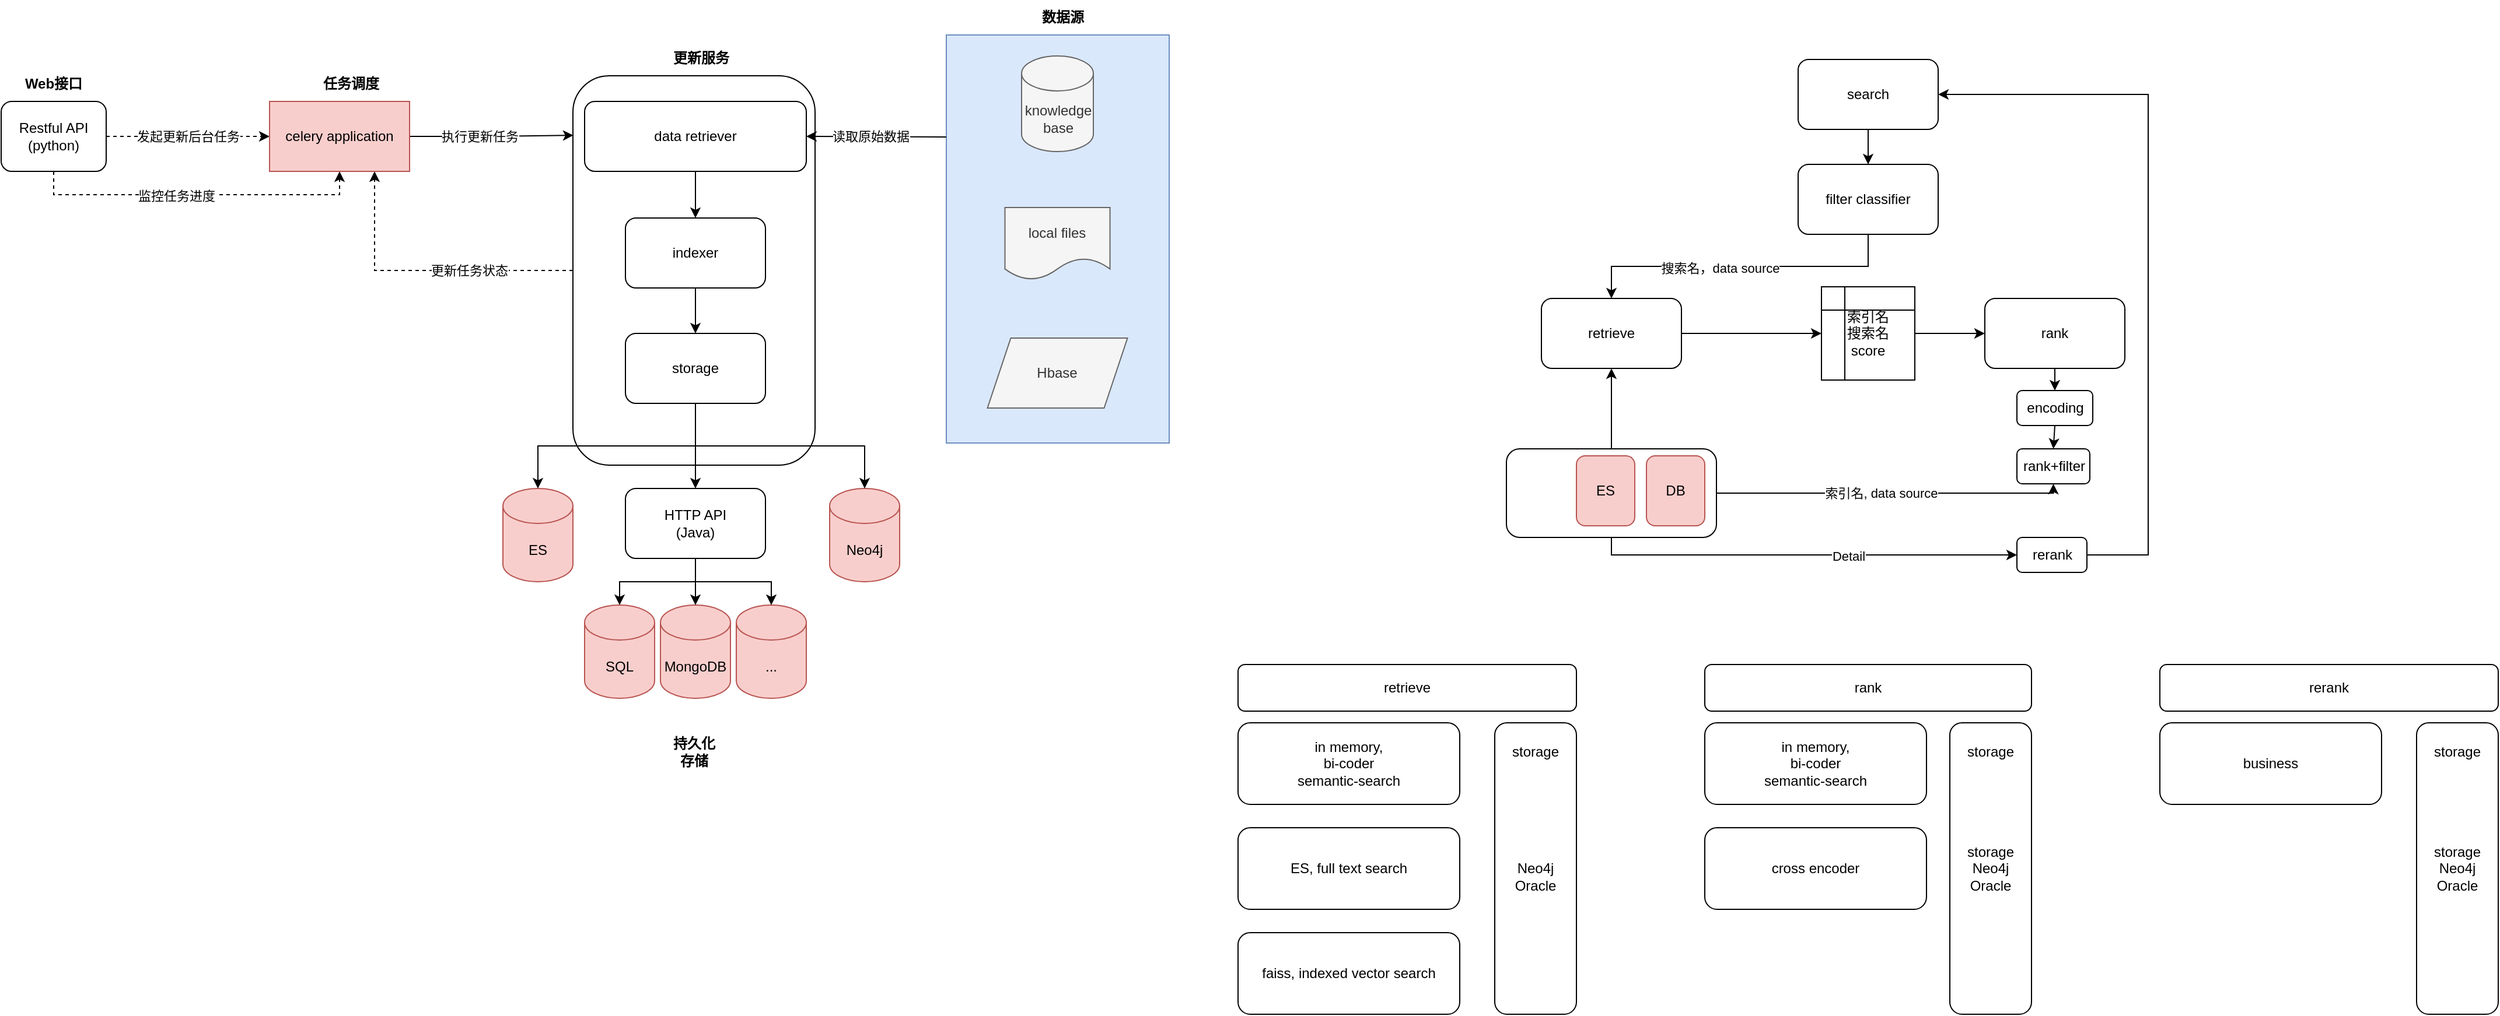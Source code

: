 <mxfile version="20.2.7" type="github" pages="7">
  <diagram id="TCyy19jv7BEtDb1iJgsM" name="整体架构">
    <mxGraphModel dx="1935" dy="783" grid="1" gridSize="10" guides="1" tooltips="1" connect="1" arrows="1" fold="1" page="1" pageScale="1" pageWidth="850" pageHeight="1100" math="0" shadow="0">
      <root>
        <mxCell id="0" />
        <mxCell id="1" parent="0" />
        <mxCell id="RfQY3w8B05YhzgXeucUD-14" value="" style="whiteSpace=wrap;html=1;fillColor=#dae8fc;strokeColor=#6c8ebf;" parent="1" vertex="1">
          <mxGeometry x="180" y="70" width="191" height="350" as="geometry" />
        </mxCell>
        <mxCell id="KDB7V7RBzqSgWYa8lXzz-21" style="edgeStyle=orthogonalEdgeStyle;rounded=0;orthogonalLoop=1;jettySize=auto;html=1;exitX=0;exitY=0.5;exitDx=0;exitDy=0;entryX=0.75;entryY=1;entryDx=0;entryDy=0;dashed=1;startArrow=none;startFill=0;endArrow=classic;endFill=1;" parent="1" source="RfQY3w8B05YhzgXeucUD-1" target="RfQY3w8B05YhzgXeucUD-24" edge="1">
          <mxGeometry relative="1" as="geometry" />
        </mxCell>
        <mxCell id="KDB7V7RBzqSgWYa8lXzz-22" value="更新任务状态" style="edgeLabel;html=1;align=center;verticalAlign=middle;resizable=0;points=[];" parent="KDB7V7RBzqSgWYa8lXzz-21" vertex="1" connectable="0">
          <mxGeometry x="0.173" relative="1" as="geometry">
            <mxPoint x="60" as="offset" />
          </mxGeometry>
        </mxCell>
        <mxCell id="RfQY3w8B05YhzgXeucUD-1" value="" style="rounded=1;whiteSpace=wrap;html=1;" parent="1" vertex="1">
          <mxGeometry x="-140" y="105" width="207.5" height="334" as="geometry" />
        </mxCell>
        <mxCell id="Tqs87homQivWJG0YwlSy-1" value="" style="rounded=1;whiteSpace=wrap;html=1;" parent="1" vertex="1">
          <mxGeometry x="660" y="425" width="180" height="76" as="geometry" />
        </mxCell>
        <mxCell id="RfQY3w8B05YhzgXeucUD-16" style="rounded=0;orthogonalLoop=1;jettySize=auto;html=1;exitX=1;exitY=0.5;exitDx=0;exitDy=0;startArrow=classic;startFill=1;endArrow=none;endFill=0;entryX=0;entryY=0.25;entryDx=0;entryDy=0;" parent="1" source="TZmy1ot9Um-ks3B9dZwG-1" target="RfQY3w8B05YhzgXeucUD-14" edge="1">
          <mxGeometry relative="1" as="geometry">
            <mxPoint x="240" y="194" as="targetPoint" />
          </mxGeometry>
        </mxCell>
        <mxCell id="RfQY3w8B05YhzgXeucUD-17" value="读取原始数据" style="edgeLabel;html=1;align=center;verticalAlign=middle;resizable=0;points=[];" parent="RfQY3w8B05YhzgXeucUD-16" vertex="1" connectable="0">
          <mxGeometry x="-0.142" y="2" relative="1" as="geometry">
            <mxPoint x="3" y="2" as="offset" />
          </mxGeometry>
        </mxCell>
        <mxCell id="TZmy1ot9Um-ks3B9dZwG-1" value="data retriever" style="rounded=1;whiteSpace=wrap;html=1;" parent="1" vertex="1">
          <mxGeometry x="-130" y="127" width="190" height="60" as="geometry" />
        </mxCell>
        <mxCell id="KDB7V7RBzqSgWYa8lXzz-4" style="edgeStyle=orthogonalEdgeStyle;rounded=0;orthogonalLoop=1;jettySize=auto;html=1;exitX=0.5;exitY=1;exitDx=0;exitDy=0;entryX=0.5;entryY=0;entryDx=0;entryDy=0;" parent="1" source="TZmy1ot9Um-ks3B9dZwG-4" target="KDB7V7RBzqSgWYa8lXzz-3" edge="1">
          <mxGeometry relative="1" as="geometry" />
        </mxCell>
        <mxCell id="TZmy1ot9Um-ks3B9dZwG-4" value="indexer" style="rounded=1;whiteSpace=wrap;html=1;" parent="1" vertex="1">
          <mxGeometry x="-95" y="227" width="120" height="60" as="geometry" />
        </mxCell>
        <mxCell id="TZmy1ot9Um-ks3B9dZwG-6" value="search" style="rounded=1;whiteSpace=wrap;html=1;" parent="1" vertex="1">
          <mxGeometry x="910" y="91" width="120" height="60" as="geometry" />
        </mxCell>
        <mxCell id="TZmy1ot9Um-ks3B9dZwG-12" value="DB" style="rounded=1;whiteSpace=wrap;html=1;fillColor=#f8cecc;strokeColor=#b85450;" parent="1" vertex="1">
          <mxGeometry x="780" y="431" width="50" height="60" as="geometry" />
        </mxCell>
        <mxCell id="TZmy1ot9Um-ks3B9dZwG-13" value="encoding" style="rounded=1;whiteSpace=wrap;html=1;" parent="1" vertex="1">
          <mxGeometry x="1097.5" y="375" width="65" height="30" as="geometry" />
        </mxCell>
        <mxCell id="TZmy1ot9Um-ks3B9dZwG-15" value="" style="edgeStyle=elbowEdgeStyle;elbow=vertical;endArrow=none;html=1;rounded=0;exitX=0.5;exitY=1;exitDx=0;exitDy=0;entryX=0.5;entryY=0;entryDx=0;entryDy=0;endFill=0;startArrow=classic;startFill=1;" parent="1" source="TZmy1ot9Um-ks3B9dZwG-16" target="Tqs87homQivWJG0YwlSy-1" edge="1">
          <mxGeometry width="50" height="50" relative="1" as="geometry">
            <mxPoint x="790" y="381" as="sourcePoint" />
            <mxPoint x="835" y="461" as="targetPoint" />
          </mxGeometry>
        </mxCell>
        <mxCell id="TZmy1ot9Um-ks3B9dZwG-16" value="retrieve" style="rounded=1;whiteSpace=wrap;html=1;" parent="1" vertex="1">
          <mxGeometry x="690" y="296" width="120" height="60" as="geometry" />
        </mxCell>
        <mxCell id="TZmy1ot9Um-ks3B9dZwG-17" value="rank" style="rounded=1;whiteSpace=wrap;html=1;" parent="1" vertex="1">
          <mxGeometry x="1070" y="296" width="120" height="60" as="geometry" />
        </mxCell>
        <mxCell id="TZmy1ot9Um-ks3B9dZwG-19" value="" style="edgeStyle=elbowEdgeStyle;elbow=vertical;endArrow=classic;html=1;rounded=0;exitX=0.5;exitY=1;exitDx=0;exitDy=0;entryX=0.5;entryY=0;entryDx=0;entryDy=0;" parent="1" source="k17Tgan9-oo8VSI0tjmm-30" target="TZmy1ot9Um-ks3B9dZwG-16" edge="1">
          <mxGeometry width="50" height="50" relative="1" as="geometry">
            <mxPoint x="890" y="261" as="sourcePoint" />
            <mxPoint x="960" y="301" as="targetPoint" />
          </mxGeometry>
        </mxCell>
        <mxCell id="k17Tgan9-oo8VSI0tjmm-27" value="搜索名，data source" style="edgeLabel;html=1;align=center;verticalAlign=middle;resizable=0;points=[];" parent="TZmy1ot9Um-ks3B9dZwG-19" vertex="1" connectable="0">
          <mxGeometry x="0.122" y="1" relative="1" as="geometry">
            <mxPoint as="offset" />
          </mxGeometry>
        </mxCell>
        <mxCell id="k17Tgan9-oo8VSI0tjmm-1" value="" style="endArrow=classic;html=1;rounded=0;exitX=1;exitY=0.5;exitDx=0;exitDy=0;entryX=0;entryY=0.5;entryDx=0;entryDy=0;" parent="1" source="k17Tgan9-oo8VSI0tjmm-15" target="TZmy1ot9Um-ks3B9dZwG-17" edge="1">
          <mxGeometry width="50" height="50" relative="1" as="geometry">
            <mxPoint x="840" y="376" as="sourcePoint" />
            <mxPoint x="910" y="326" as="targetPoint" />
          </mxGeometry>
        </mxCell>
        <mxCell id="k17Tgan9-oo8VSI0tjmm-15" value="索引名&lt;br&gt;搜索名&lt;br&gt;score" style="shape=internalStorage;whiteSpace=wrap;html=1;backgroundOutline=1;" parent="1" vertex="1">
          <mxGeometry x="930" y="286" width="80" height="80" as="geometry" />
        </mxCell>
        <mxCell id="k17Tgan9-oo8VSI0tjmm-16" value="" style="endArrow=classic;html=1;rounded=0;exitX=1;exitY=0.5;exitDx=0;exitDy=0;entryX=0;entryY=0.5;entryDx=0;entryDy=0;" parent="1" source="TZmy1ot9Um-ks3B9dZwG-16" target="k17Tgan9-oo8VSI0tjmm-15" edge="1">
          <mxGeometry width="50" height="50" relative="1" as="geometry">
            <mxPoint x="1020" y="336" as="sourcePoint" />
            <mxPoint x="940" y="326" as="targetPoint" />
          </mxGeometry>
        </mxCell>
        <mxCell id="k17Tgan9-oo8VSI0tjmm-19" value="rank+filter" style="rounded=1;whiteSpace=wrap;html=1;" parent="1" vertex="1">
          <mxGeometry x="1097.5" y="425" width="62.5" height="30" as="geometry" />
        </mxCell>
        <mxCell id="k17Tgan9-oo8VSI0tjmm-20" value="" style="endArrow=classic;html=1;rounded=0;entryX=0.5;entryY=0;entryDx=0;entryDy=0;exitX=0.5;exitY=1;exitDx=0;exitDy=0;" parent="1" source="TZmy1ot9Um-ks3B9dZwG-13" target="k17Tgan9-oo8VSI0tjmm-19" edge="1">
          <mxGeometry width="50" height="50" relative="1" as="geometry">
            <mxPoint x="720" y="355" as="sourcePoint" />
            <mxPoint x="770" y="305" as="targetPoint" />
          </mxGeometry>
        </mxCell>
        <mxCell id="k17Tgan9-oo8VSI0tjmm-21" value="rerank" style="rounded=1;whiteSpace=wrap;html=1;" parent="1" vertex="1">
          <mxGeometry x="1097.5" y="501" width="60" height="30" as="geometry" />
        </mxCell>
        <mxCell id="k17Tgan9-oo8VSI0tjmm-23" value="" style="edgeStyle=elbowEdgeStyle;elbow=horizontal;endArrow=classic;html=1;rounded=0;exitX=0.5;exitY=1;exitDx=0;exitDy=0;entryX=0;entryY=0.5;entryDx=0;entryDy=0;" parent="1" source="Tqs87homQivWJG0YwlSy-1" edge="1">
          <mxGeometry width="50" height="50" relative="1" as="geometry">
            <mxPoint x="720" y="351" as="sourcePoint" />
            <mxPoint x="1097.5" y="516" as="targetPoint" />
            <Array as="points">
              <mxPoint x="750" y="523" />
              <mxPoint x="805" y="506" />
            </Array>
          </mxGeometry>
        </mxCell>
        <mxCell id="k17Tgan9-oo8VSI0tjmm-25" value="Detail" style="edgeLabel;html=1;align=center;verticalAlign=middle;resizable=0;points=[];" parent="k17Tgan9-oo8VSI0tjmm-23" vertex="1" connectable="0">
          <mxGeometry x="0.2" y="-1" relative="1" as="geometry">
            <mxPoint as="offset" />
          </mxGeometry>
        </mxCell>
        <mxCell id="k17Tgan9-oo8VSI0tjmm-24" value="" style="edgeStyle=elbowEdgeStyle;elbow=vertical;endArrow=none;html=1;rounded=0;exitX=0.5;exitY=1;exitDx=0;exitDy=0;entryX=1;entryY=0.5;entryDx=0;entryDy=0;startArrow=classic;startFill=1;endFill=0;" parent="1" source="k17Tgan9-oo8VSI0tjmm-19" target="Tqs87homQivWJG0YwlSy-1" edge="1">
          <mxGeometry width="50" height="50" relative="1" as="geometry">
            <mxPoint x="720" y="351" as="sourcePoint" />
            <mxPoint x="900" y="440" as="targetPoint" />
            <Array as="points">
              <mxPoint x="950" y="463" />
              <mxPoint x="1000" y="464" />
            </Array>
          </mxGeometry>
        </mxCell>
        <mxCell id="k17Tgan9-oo8VSI0tjmm-26" value="索引名, data source" style="edgeLabel;html=1;align=center;verticalAlign=middle;resizable=0;points=[];" parent="k17Tgan9-oo8VSI0tjmm-24" vertex="1" connectable="0">
          <mxGeometry x="0.051" relative="1" as="geometry">
            <mxPoint as="offset" />
          </mxGeometry>
        </mxCell>
        <mxCell id="k17Tgan9-oo8VSI0tjmm-28" value="" style="edgeStyle=elbowEdgeStyle;elbow=horizontal;endArrow=classic;html=1;rounded=0;exitX=1;exitY=0.5;exitDx=0;exitDy=0;entryX=1;entryY=0.5;entryDx=0;entryDy=0;" parent="1" target="TZmy1ot9Um-ks3B9dZwG-6" edge="1">
          <mxGeometry width="50" height="50" relative="1" as="geometry">
            <mxPoint x="1157.5" y="516" as="sourcePoint" />
            <mxPoint x="770" y="301" as="targetPoint" />
            <Array as="points">
              <mxPoint x="1210" y="351" />
            </Array>
          </mxGeometry>
        </mxCell>
        <mxCell id="k17Tgan9-oo8VSI0tjmm-29" value="" style="endArrow=classic;html=1;rounded=0;entryX=0.5;entryY=0;entryDx=0;entryDy=0;exitX=0.5;exitY=1;exitDx=0;exitDy=0;" parent="1" source="TZmy1ot9Um-ks3B9dZwG-17" target="TZmy1ot9Um-ks3B9dZwG-13" edge="1">
          <mxGeometry width="50" height="50" relative="1" as="geometry">
            <mxPoint x="720" y="311" as="sourcePoint" />
            <mxPoint x="770" y="261" as="targetPoint" />
          </mxGeometry>
        </mxCell>
        <mxCell id="k17Tgan9-oo8VSI0tjmm-30" value="filter classifier" style="rounded=1;whiteSpace=wrap;html=1;" parent="1" vertex="1">
          <mxGeometry x="910" y="181" width="120" height="60" as="geometry" />
        </mxCell>
        <mxCell id="k17Tgan9-oo8VSI0tjmm-31" value="" style="endArrow=classic;html=1;rounded=0;entryX=0.5;entryY=0;entryDx=0;entryDy=0;exitX=0.5;exitY=1;exitDx=0;exitDy=0;" parent="1" source="TZmy1ot9Um-ks3B9dZwG-6" target="k17Tgan9-oo8VSI0tjmm-30" edge="1">
          <mxGeometry width="50" height="50" relative="1" as="geometry">
            <mxPoint x="720" y="311" as="sourcePoint" />
            <mxPoint x="770" y="261" as="targetPoint" />
          </mxGeometry>
        </mxCell>
        <mxCell id="Tqs87homQivWJG0YwlSy-2" value="ES" style="rounded=1;whiteSpace=wrap;html=1;fillColor=#f8cecc;strokeColor=#b85450;" parent="1" vertex="1">
          <mxGeometry x="720" y="431" width="50" height="60" as="geometry" />
        </mxCell>
        <mxCell id="wAW4e6pMc2nmBNzra0rO-1" value="retrieve" style="rounded=1;whiteSpace=wrap;html=1;" parent="1" vertex="1">
          <mxGeometry x="430" y="610" width="290" height="40" as="geometry" />
        </mxCell>
        <mxCell id="wAW4e6pMc2nmBNzra0rO-2" value="rank" style="rounded=1;whiteSpace=wrap;html=1;" parent="1" vertex="1">
          <mxGeometry x="830" y="610" width="280" height="40" as="geometry" />
        </mxCell>
        <mxCell id="wAW4e6pMc2nmBNzra0rO-3" value="rerank" style="rounded=1;whiteSpace=wrap;html=1;" parent="1" vertex="1">
          <mxGeometry x="1220" y="610" width="290" height="40" as="geometry" />
        </mxCell>
        <mxCell id="wAW4e6pMc2nmBNzra0rO-4" value="in memory,&lt;br&gt;bi-coder&lt;br&gt;semantic-search" style="rounded=1;whiteSpace=wrap;html=1;" parent="1" vertex="1">
          <mxGeometry x="430" y="660" width="190" height="70" as="geometry" />
        </mxCell>
        <mxCell id="wAW4e6pMc2nmBNzra0rO-5" value="ES, full text search" style="rounded=1;whiteSpace=wrap;html=1;" parent="1" vertex="1">
          <mxGeometry x="430" y="750" width="190" height="70" as="geometry" />
        </mxCell>
        <mxCell id="wAW4e6pMc2nmBNzra0rO-6" value="faiss, indexed vector search" style="rounded=1;whiteSpace=wrap;html=1;" parent="1" vertex="1">
          <mxGeometry x="430" y="840" width="190" height="70" as="geometry" />
        </mxCell>
        <mxCell id="wAW4e6pMc2nmBNzra0rO-7" value="in memory,&lt;br&gt;bi-coder&lt;br&gt;semantic-search" style="rounded=1;whiteSpace=wrap;html=1;" parent="1" vertex="1">
          <mxGeometry x="830" y="660" width="190" height="70" as="geometry" />
        </mxCell>
        <mxCell id="wAW4e6pMc2nmBNzra0rO-8" value="cross encoder" style="rounded=1;whiteSpace=wrap;html=1;" parent="1" vertex="1">
          <mxGeometry x="830" y="750" width="190" height="70" as="geometry" />
        </mxCell>
        <mxCell id="wAW4e6pMc2nmBNzra0rO-9" value="business" style="rounded=1;whiteSpace=wrap;html=1;" parent="1" vertex="1">
          <mxGeometry x="1220" y="660" width="190" height="70" as="geometry" />
        </mxCell>
        <mxCell id="wAW4e6pMc2nmBNzra0rO-10" value="&lt;br&gt;Neo4j&lt;br&gt;Oracle" style="rounded=1;whiteSpace=wrap;html=1;" parent="1" vertex="1">
          <mxGeometry x="650" y="660" width="70" height="250" as="geometry" />
        </mxCell>
        <mxCell id="wAW4e6pMc2nmBNzra0rO-11" value="storage&lt;br&gt;Neo4j&lt;br&gt;Oracle" style="rounded=1;whiteSpace=wrap;html=1;" parent="1" vertex="1">
          <mxGeometry x="1040" y="660" width="70" height="250" as="geometry" />
        </mxCell>
        <mxCell id="wAW4e6pMc2nmBNzra0rO-12" value="storage&lt;br&gt;Neo4j&lt;br&gt;Oracle" style="rounded=1;whiteSpace=wrap;html=1;" parent="1" vertex="1">
          <mxGeometry x="1440" y="660" width="70" height="250" as="geometry" />
        </mxCell>
        <mxCell id="RfQY3w8B05YhzgXeucUD-6" value="" style="endArrow=classic;html=1;rounded=0;exitX=0.5;exitY=1;exitDx=0;exitDy=0;entryX=0.5;entryY=0;entryDx=0;entryDy=0;" parent="1" source="TZmy1ot9Um-ks3B9dZwG-1" target="TZmy1ot9Um-ks3B9dZwG-4" edge="1">
          <mxGeometry width="50" height="50" relative="1" as="geometry">
            <mxPoint x="-327.5" y="297" as="sourcePoint" />
            <mxPoint x="-277.5" y="247" as="targetPoint" />
          </mxGeometry>
        </mxCell>
        <mxCell id="RfQY3w8B05YhzgXeucUD-26" value="发起更新后台任务" style="edgeStyle=orthogonalEdgeStyle;rounded=0;orthogonalLoop=1;jettySize=auto;html=1;exitX=1;exitY=0.5;exitDx=0;exitDy=0;dashed=1;startArrow=none;startFill=0;endArrow=classic;endFill=1;" parent="1" source="RfQY3w8B05YhzgXeucUD-9" target="RfQY3w8B05YhzgXeucUD-24" edge="1">
          <mxGeometry relative="1" as="geometry" />
        </mxCell>
        <mxCell id="KDB7V7RBzqSgWYa8lXzz-20" style="edgeStyle=orthogonalEdgeStyle;rounded=0;orthogonalLoop=1;jettySize=auto;html=1;exitX=0.5;exitY=1;exitDx=0;exitDy=0;entryX=0.5;entryY=1;entryDx=0;entryDy=0;startArrow=none;startFill=0;endArrow=classic;endFill=1;dashed=1;" parent="1" source="RfQY3w8B05YhzgXeucUD-9" target="RfQY3w8B05YhzgXeucUD-24" edge="1">
          <mxGeometry relative="1" as="geometry" />
        </mxCell>
        <mxCell id="KDB7V7RBzqSgWYa8lXzz-23" value="监控任务进度" style="edgeLabel;html=1;align=center;verticalAlign=middle;resizable=0;points=[];" parent="KDB7V7RBzqSgWYa8lXzz-20" vertex="1" connectable="0">
          <mxGeometry x="0.058" y="-1" relative="1" as="geometry">
            <mxPoint x="-26" as="offset" />
          </mxGeometry>
        </mxCell>
        <mxCell id="RfQY3w8B05YhzgXeucUD-9" value="Restful API&lt;br&gt;(python)" style="rounded=1;whiteSpace=wrap;html=1;" parent="1" vertex="1">
          <mxGeometry x="-630" y="127" width="90" height="60" as="geometry" />
        </mxCell>
        <mxCell id="KDB7V7RBzqSgWYa8lXzz-17" style="edgeStyle=orthogonalEdgeStyle;rounded=0;orthogonalLoop=1;jettySize=auto;html=1;exitX=1;exitY=0.5;exitDx=0;exitDy=0;entryX=0.002;entryY=0.153;entryDx=0;entryDy=0;entryPerimeter=0;startArrow=none;startFill=0;endArrow=classic;endFill=1;" parent="1" source="RfQY3w8B05YhzgXeucUD-24" target="RfQY3w8B05YhzgXeucUD-1" edge="1">
          <mxGeometry relative="1" as="geometry" />
        </mxCell>
        <mxCell id="KDB7V7RBzqSgWYa8lXzz-19" value="执行更新任务" style="edgeLabel;html=1;align=center;verticalAlign=middle;resizable=0;points=[];" parent="KDB7V7RBzqSgWYa8lXzz-17" vertex="1" connectable="0">
          <mxGeometry x="-0.425" y="-3" relative="1" as="geometry">
            <mxPoint x="19" y="-3" as="offset" />
          </mxGeometry>
        </mxCell>
        <mxCell id="RfQY3w8B05YhzgXeucUD-24" value="celery application" style="rounded=0;whiteSpace=wrap;html=1;fillColor=#f8cecc;strokeColor=#b85450;" parent="1" vertex="1">
          <mxGeometry x="-400" y="127" width="120" height="60" as="geometry" />
        </mxCell>
        <mxCell id="KDB7V7RBzqSgWYa8lXzz-6" style="edgeStyle=orthogonalEdgeStyle;rounded=0;orthogonalLoop=1;jettySize=auto;html=1;exitX=0.5;exitY=1;exitDx=0;exitDy=0;entryX=0.5;entryY=0;entryDx=0;entryDy=0;" parent="1" source="KDB7V7RBzqSgWYa8lXzz-3" target="M7_2WrgpJ96C_UAzxjoG-9" edge="1">
          <mxGeometry relative="1" as="geometry">
            <mxPoint x="-35" y="459" as="targetPoint" />
          </mxGeometry>
        </mxCell>
        <mxCell id="KDB7V7RBzqSgWYa8lXzz-3" value="storage" style="rounded=1;whiteSpace=wrap;html=1;" parent="1" vertex="1">
          <mxGeometry x="-95" y="326" width="120" height="60" as="geometry" />
        </mxCell>
        <mxCell id="KDB7V7RBzqSgWYa8lXzz-13" value="Neo4j" style="shape=cylinder3;whiteSpace=wrap;html=1;boundedLbl=1;backgroundOutline=1;size=15;fillColor=#f8cecc;strokeColor=#b85450;" parent="1" vertex="1">
          <mxGeometry x="80" y="459" width="60" height="80" as="geometry" />
        </mxCell>
        <mxCell id="KDB7V7RBzqSgWYa8lXzz-14" value="SQL" style="shape=cylinder3;whiteSpace=wrap;html=1;boundedLbl=1;backgroundOutline=1;size=15;fillColor=#f8cecc;strokeColor=#b85450;" parent="1" vertex="1">
          <mxGeometry x="-130" y="559" width="60" height="80" as="geometry" />
        </mxCell>
        <mxCell id="KDB7V7RBzqSgWYa8lXzz-11" value="ES" style="shape=cylinder3;whiteSpace=wrap;html=1;boundedLbl=1;backgroundOutline=1;size=15;fillColor=#f8cecc;strokeColor=#b85450;" parent="1" vertex="1">
          <mxGeometry x="-200" y="459" width="60" height="80" as="geometry" />
        </mxCell>
        <mxCell id="RfQY3w8B05YhzgXeucUD-13" value="local files" style="shape=document;whiteSpace=wrap;html=1;boundedLbl=1;fillColor=#f5f5f5;fontColor=#333333;strokeColor=#666666;" parent="1" vertex="1">
          <mxGeometry x="230.25" y="218" width="90" height="62" as="geometry" />
        </mxCell>
        <mxCell id="RfQY3w8B05YhzgXeucUD-10" value="knowledge base" style="shape=cylinder3;whiteSpace=wrap;html=1;boundedLbl=1;backgroundOutline=1;size=15;fillColor=#f5f5f5;strokeColor=#666666;fontColor=#333333;" parent="1" vertex="1">
          <mxGeometry x="244.5" y="88" width="61.5" height="82" as="geometry" />
        </mxCell>
        <mxCell id="KDB7V7RBzqSgWYa8lXzz-8" value="Hbase" style="shape=parallelogram;perimeter=parallelogramPerimeter;whiteSpace=wrap;html=1;fixedSize=1;fillColor=#f5f5f5;fontColor=#333333;strokeColor=#666666;" parent="1" vertex="1">
          <mxGeometry x="215.25" y="330" width="120" height="60" as="geometry" />
        </mxCell>
        <mxCell id="M7_2WrgpJ96C_UAzxjoG-4" value="MongoDB" style="shape=cylinder3;whiteSpace=wrap;html=1;boundedLbl=1;backgroundOutline=1;size=15;fillColor=#f8cecc;strokeColor=#b85450;" parent="1" vertex="1">
          <mxGeometry x="-65" y="559" width="60" height="80" as="geometry" />
        </mxCell>
        <mxCell id="M7_2WrgpJ96C_UAzxjoG-5" value="..." style="shape=cylinder3;whiteSpace=wrap;html=1;boundedLbl=1;backgroundOutline=1;size=15;fillColor=#f8cecc;strokeColor=#b85450;" parent="1" vertex="1">
          <mxGeometry y="559" width="60" height="80" as="geometry" />
        </mxCell>
        <mxCell id="M7_2WrgpJ96C_UAzxjoG-7" value="" style="edgeStyle=elbowEdgeStyle;elbow=vertical;endArrow=classic;html=1;rounded=0;exitX=0.5;exitY=1;exitDx=0;exitDy=0;" parent="1" source="KDB7V7RBzqSgWYa8lXzz-3" target="KDB7V7RBzqSgWYa8lXzz-13" edge="1">
          <mxGeometry width="50" height="50" relative="1" as="geometry">
            <mxPoint x="-240" y="329" as="sourcePoint" />
            <mxPoint x="-190" y="279" as="targetPoint" />
          </mxGeometry>
        </mxCell>
        <mxCell id="M7_2WrgpJ96C_UAzxjoG-8" value="" style="edgeStyle=elbowEdgeStyle;elbow=vertical;endArrow=classic;html=1;rounded=0;exitX=0.5;exitY=1;exitDx=0;exitDy=0;entryX=0.5;entryY=0;entryDx=0;entryDy=0;entryPerimeter=0;" parent="1" source="KDB7V7RBzqSgWYa8lXzz-3" target="KDB7V7RBzqSgWYa8lXzz-11" edge="1">
          <mxGeometry width="50" height="50" relative="1" as="geometry">
            <mxPoint x="-25" y="396" as="sourcePoint" />
            <mxPoint x="42.5" y="469" as="targetPoint" />
          </mxGeometry>
        </mxCell>
        <mxCell id="M7_2WrgpJ96C_UAzxjoG-10" value="" style="edgeStyle=orthogonalEdgeStyle;rounded=0;orthogonalLoop=1;jettySize=auto;html=1;" parent="1" source="M7_2WrgpJ96C_UAzxjoG-9" target="M7_2WrgpJ96C_UAzxjoG-4" edge="1">
          <mxGeometry relative="1" as="geometry" />
        </mxCell>
        <mxCell id="M7_2WrgpJ96C_UAzxjoG-9" value="HTTP API&lt;br&gt;(Java)" style="rounded=1;whiteSpace=wrap;html=1;" parent="1" vertex="1">
          <mxGeometry x="-95" y="459" width="120" height="60" as="geometry" />
        </mxCell>
        <mxCell id="M7_2WrgpJ96C_UAzxjoG-11" value="" style="edgeStyle=orthogonalEdgeStyle;rounded=0;orthogonalLoop=1;jettySize=auto;html=1;entryX=0.5;entryY=0;entryDx=0;entryDy=0;entryPerimeter=0;exitX=0.5;exitY=1;exitDx=0;exitDy=0;" parent="1" source="M7_2WrgpJ96C_UAzxjoG-9" target="M7_2WrgpJ96C_UAzxjoG-5" edge="1">
          <mxGeometry relative="1" as="geometry">
            <mxPoint x="-25" y="529" as="sourcePoint" />
            <mxPoint x="-25" y="589" as="targetPoint" />
          </mxGeometry>
        </mxCell>
        <mxCell id="M7_2WrgpJ96C_UAzxjoG-12" value="" style="edgeStyle=orthogonalEdgeStyle;rounded=0;orthogonalLoop=1;jettySize=auto;html=1;entryX=0.5;entryY=0;entryDx=0;entryDy=0;entryPerimeter=0;exitX=0.5;exitY=1;exitDx=0;exitDy=0;" parent="1" source="M7_2WrgpJ96C_UAzxjoG-9" target="KDB7V7RBzqSgWYa8lXzz-14" edge="1">
          <mxGeometry relative="1" as="geometry">
            <mxPoint x="-25" y="529" as="sourcePoint" />
            <mxPoint x="50" y="589" as="targetPoint" />
          </mxGeometry>
        </mxCell>
        <mxCell id="KDB7V7RBzqSgWYa8lXzz-24" value="更新服务" style="text;html=1;strokeColor=none;fillColor=none;align=center;verticalAlign=middle;whiteSpace=wrap;rounded=0;fontStyle=1" parent="1" vertex="1">
          <mxGeometry x="-60" y="75" width="60" height="30" as="geometry" />
        </mxCell>
        <mxCell id="KDB7V7RBzqSgWYa8lXzz-26" value="数据源" style="text;html=1;strokeColor=none;fillColor=none;align=center;verticalAlign=middle;whiteSpace=wrap;rounded=0;fontStyle=1" parent="1" vertex="1">
          <mxGeometry x="250" y="40" width="60" height="30" as="geometry" />
        </mxCell>
        <mxCell id="KDB7V7RBzqSgWYa8lXzz-27" value="Web接口" style="text;html=1;strokeColor=none;fillColor=none;align=center;verticalAlign=middle;whiteSpace=wrap;rounded=0;fontStyle=1" parent="1" vertex="1">
          <mxGeometry x="-615" y="97" width="60" height="30" as="geometry" />
        </mxCell>
        <mxCell id="KDB7V7RBzqSgWYa8lXzz-28" value="持久化&lt;br&gt;存储" style="text;html=1;strokeColor=none;fillColor=none;align=center;verticalAlign=middle;whiteSpace=wrap;rounded=0;fontStyle=1" parent="1" vertex="1">
          <mxGeometry x="-66.25" y="670" width="60" height="30" as="geometry" />
        </mxCell>
        <mxCell id="KDB7V7RBzqSgWYa8lXzz-29" value="任务调度" style="text;html=1;strokeColor=none;fillColor=none;align=center;verticalAlign=middle;whiteSpace=wrap;rounded=0;fontStyle=1" parent="1" vertex="1">
          <mxGeometry x="-360" y="97" width="60" height="30" as="geometry" />
        </mxCell>
        <mxCell id="lS-sY_q8NuyMZMuMRe58-1" value="storage" style="text;html=1;strokeColor=none;fillColor=none;align=center;verticalAlign=middle;whiteSpace=wrap;rounded=0;" vertex="1" parent="1">
          <mxGeometry x="655" y="670" width="60" height="30" as="geometry" />
        </mxCell>
        <mxCell id="lS-sY_q8NuyMZMuMRe58-2" value="storage" style="text;html=1;strokeColor=none;fillColor=none;align=center;verticalAlign=middle;whiteSpace=wrap;rounded=0;" vertex="1" parent="1">
          <mxGeometry x="1045" y="670" width="60" height="30" as="geometry" />
        </mxCell>
        <mxCell id="lS-sY_q8NuyMZMuMRe58-3" value="storage" style="text;html=1;strokeColor=none;fillColor=none;align=center;verticalAlign=middle;whiteSpace=wrap;rounded=0;" vertex="1" parent="1">
          <mxGeometry x="1445" y="670" width="60" height="30" as="geometry" />
        </mxCell>
      </root>
    </mxGraphModel>
  </diagram>
  <diagram name="索引更新架构" id="tsT97u5dS4W0EnDalZDa">
    <mxGraphModel dx="1935" dy="783" grid="1" gridSize="10" guides="1" tooltips="1" connect="1" arrows="1" fold="1" page="1" pageScale="1" pageWidth="850" pageHeight="1100" math="0" shadow="0">
      <root>
        <mxCell id="8Gp_3GkzszG0QPvoH2kq-0" />
        <mxCell id="8Gp_3GkzszG0QPvoH2kq-1" parent="8Gp_3GkzszG0QPvoH2kq-0" />
        <mxCell id="8Gp_3GkzszG0QPvoH2kq-2" value="" style="whiteSpace=wrap;html=1;fillColor=#dae8fc;strokeColor=#6c8ebf;" vertex="1" parent="8Gp_3GkzszG0QPvoH2kq-1">
          <mxGeometry x="180" y="70" width="191" height="350" as="geometry" />
        </mxCell>
        <mxCell id="8Gp_3GkzszG0QPvoH2kq-3" style="edgeStyle=orthogonalEdgeStyle;rounded=0;orthogonalLoop=1;jettySize=auto;html=1;exitX=0;exitY=0.5;exitDx=0;exitDy=0;entryX=0.75;entryY=1;entryDx=0;entryDy=0;dashed=1;startArrow=none;startFill=0;endArrow=classic;endFill=1;" edge="1" parent="8Gp_3GkzszG0QPvoH2kq-1" source="8Gp_3GkzszG0QPvoH2kq-5" target="8Gp_3GkzszG0QPvoH2kq-54">
          <mxGeometry relative="1" as="geometry" />
        </mxCell>
        <mxCell id="8Gp_3GkzszG0QPvoH2kq-4" value="更新任务状态" style="edgeLabel;html=1;align=center;verticalAlign=middle;resizable=0;points=[];" vertex="1" connectable="0" parent="8Gp_3GkzszG0QPvoH2kq-3">
          <mxGeometry x="0.173" relative="1" as="geometry">
            <mxPoint x="60" as="offset" />
          </mxGeometry>
        </mxCell>
        <mxCell id="8Gp_3GkzszG0QPvoH2kq-5" value="" style="rounded=1;whiteSpace=wrap;html=1;" vertex="1" parent="8Gp_3GkzszG0QPvoH2kq-1">
          <mxGeometry x="-140" y="105" width="207.5" height="334" as="geometry" />
        </mxCell>
        <mxCell id="8Gp_3GkzszG0QPvoH2kq-7" style="rounded=0;orthogonalLoop=1;jettySize=auto;html=1;exitX=1;exitY=0.5;exitDx=0;exitDy=0;startArrow=classic;startFill=1;endArrow=none;endFill=0;entryX=0;entryY=0.25;entryDx=0;entryDy=0;" edge="1" parent="8Gp_3GkzszG0QPvoH2kq-1" source="8Gp_3GkzszG0QPvoH2kq-9" target="8Gp_3GkzszG0QPvoH2kq-2">
          <mxGeometry relative="1" as="geometry">
            <mxPoint x="240" y="194" as="targetPoint" />
          </mxGeometry>
        </mxCell>
        <mxCell id="8Gp_3GkzszG0QPvoH2kq-8" value="读取原始数据" style="edgeLabel;html=1;align=center;verticalAlign=middle;resizable=0;points=[];" vertex="1" connectable="0" parent="8Gp_3GkzszG0QPvoH2kq-7">
          <mxGeometry x="-0.142" y="2" relative="1" as="geometry">
            <mxPoint x="3" y="2" as="offset" />
          </mxGeometry>
        </mxCell>
        <mxCell id="8Gp_3GkzszG0QPvoH2kq-9" value="data retriever" style="rounded=1;whiteSpace=wrap;html=1;" vertex="1" parent="8Gp_3GkzszG0QPvoH2kq-1">
          <mxGeometry x="-130" y="127" width="190" height="60" as="geometry" />
        </mxCell>
        <mxCell id="8Gp_3GkzszG0QPvoH2kq-10" style="edgeStyle=orthogonalEdgeStyle;rounded=0;orthogonalLoop=1;jettySize=auto;html=1;exitX=0.5;exitY=1;exitDx=0;exitDy=0;entryX=0.5;entryY=0;entryDx=0;entryDy=0;" edge="1" parent="8Gp_3GkzszG0QPvoH2kq-1" source="8Gp_3GkzszG0QPvoH2kq-11" target="8Gp_3GkzszG0QPvoH2kq-56">
          <mxGeometry relative="1" as="geometry" />
        </mxCell>
        <mxCell id="8Gp_3GkzszG0QPvoH2kq-11" value="indexer" style="rounded=1;whiteSpace=wrap;html=1;" vertex="1" parent="8Gp_3GkzszG0QPvoH2kq-1">
          <mxGeometry x="-95" y="227" width="120" height="60" as="geometry" />
        </mxCell>
        <mxCell id="8Gp_3GkzszG0QPvoH2kq-47" value="" style="endArrow=classic;html=1;rounded=0;exitX=0.5;exitY=1;exitDx=0;exitDy=0;entryX=0.5;entryY=0;entryDx=0;entryDy=0;" edge="1" parent="8Gp_3GkzszG0QPvoH2kq-1" source="8Gp_3GkzszG0QPvoH2kq-9" target="8Gp_3GkzszG0QPvoH2kq-11">
          <mxGeometry width="50" height="50" relative="1" as="geometry">
            <mxPoint x="-327.5" y="297" as="sourcePoint" />
            <mxPoint x="-277.5" y="247" as="targetPoint" />
          </mxGeometry>
        </mxCell>
        <mxCell id="8Gp_3GkzszG0QPvoH2kq-48" value="发起更新后台任务" style="edgeStyle=orthogonalEdgeStyle;rounded=0;orthogonalLoop=1;jettySize=auto;html=1;exitX=1;exitY=0.5;exitDx=0;exitDy=0;dashed=1;startArrow=none;startFill=0;endArrow=classic;endFill=1;" edge="1" parent="8Gp_3GkzszG0QPvoH2kq-1" source="8Gp_3GkzszG0QPvoH2kq-51" target="8Gp_3GkzszG0QPvoH2kq-54">
          <mxGeometry relative="1" as="geometry" />
        </mxCell>
        <mxCell id="8Gp_3GkzszG0QPvoH2kq-49" style="edgeStyle=orthogonalEdgeStyle;rounded=0;orthogonalLoop=1;jettySize=auto;html=1;exitX=0.5;exitY=1;exitDx=0;exitDy=0;entryX=0.5;entryY=1;entryDx=0;entryDy=0;startArrow=none;startFill=0;endArrow=classic;endFill=1;dashed=1;" edge="1" parent="8Gp_3GkzszG0QPvoH2kq-1" source="8Gp_3GkzszG0QPvoH2kq-51" target="8Gp_3GkzszG0QPvoH2kq-54">
          <mxGeometry relative="1" as="geometry" />
        </mxCell>
        <mxCell id="8Gp_3GkzszG0QPvoH2kq-50" value="监控任务进度" style="edgeLabel;html=1;align=center;verticalAlign=middle;resizable=0;points=[];" vertex="1" connectable="0" parent="8Gp_3GkzszG0QPvoH2kq-49">
          <mxGeometry x="0.058" y="-1" relative="1" as="geometry">
            <mxPoint x="-26" as="offset" />
          </mxGeometry>
        </mxCell>
        <mxCell id="8Gp_3GkzszG0QPvoH2kq-51" value="Restful API&lt;br&gt;(python)" style="rounded=1;whiteSpace=wrap;html=1;" vertex="1" parent="8Gp_3GkzszG0QPvoH2kq-1">
          <mxGeometry x="-630" y="127" width="90" height="60" as="geometry" />
        </mxCell>
        <mxCell id="8Gp_3GkzszG0QPvoH2kq-52" style="edgeStyle=orthogonalEdgeStyle;rounded=0;orthogonalLoop=1;jettySize=auto;html=1;exitX=1;exitY=0.5;exitDx=0;exitDy=0;entryX=0.002;entryY=0.153;entryDx=0;entryDy=0;entryPerimeter=0;startArrow=none;startFill=0;endArrow=classic;endFill=1;" edge="1" parent="8Gp_3GkzszG0QPvoH2kq-1" source="8Gp_3GkzszG0QPvoH2kq-54" target="8Gp_3GkzszG0QPvoH2kq-5">
          <mxGeometry relative="1" as="geometry" />
        </mxCell>
        <mxCell id="8Gp_3GkzszG0QPvoH2kq-53" value="执行更新任务" style="edgeLabel;html=1;align=center;verticalAlign=middle;resizable=0;points=[];" vertex="1" connectable="0" parent="8Gp_3GkzszG0QPvoH2kq-52">
          <mxGeometry x="-0.425" y="-3" relative="1" as="geometry">
            <mxPoint x="19" y="-3" as="offset" />
          </mxGeometry>
        </mxCell>
        <mxCell id="8Gp_3GkzszG0QPvoH2kq-54" value="celery application" style="rounded=0;whiteSpace=wrap;html=1;fillColor=#f8cecc;strokeColor=#b85450;" vertex="1" parent="8Gp_3GkzszG0QPvoH2kq-1">
          <mxGeometry x="-400" y="127" width="120" height="60" as="geometry" />
        </mxCell>
        <mxCell id="8Gp_3GkzszG0QPvoH2kq-55" style="edgeStyle=orthogonalEdgeStyle;rounded=0;orthogonalLoop=1;jettySize=auto;html=1;exitX=0.5;exitY=1;exitDx=0;exitDy=0;entryX=0.5;entryY=0;entryDx=0;entryDy=0;" edge="1" parent="8Gp_3GkzszG0QPvoH2kq-1" source="8Gp_3GkzszG0QPvoH2kq-56" target="8Gp_3GkzszG0QPvoH2kq-68">
          <mxGeometry relative="1" as="geometry">
            <mxPoint x="-35" y="459" as="targetPoint" />
          </mxGeometry>
        </mxCell>
        <mxCell id="8Gp_3GkzszG0QPvoH2kq-56" value="storage" style="rounded=1;whiteSpace=wrap;html=1;" vertex="1" parent="8Gp_3GkzszG0QPvoH2kq-1">
          <mxGeometry x="-95" y="326" width="120" height="60" as="geometry" />
        </mxCell>
        <mxCell id="8Gp_3GkzszG0QPvoH2kq-57" value="Neo4j" style="shape=cylinder3;whiteSpace=wrap;html=1;boundedLbl=1;backgroundOutline=1;size=15;fillColor=#f8cecc;strokeColor=#b85450;" vertex="1" parent="8Gp_3GkzszG0QPvoH2kq-1">
          <mxGeometry x="80" y="459" width="60" height="80" as="geometry" />
        </mxCell>
        <mxCell id="8Gp_3GkzszG0QPvoH2kq-58" value="SQL" style="shape=cylinder3;whiteSpace=wrap;html=1;boundedLbl=1;backgroundOutline=1;size=15;fillColor=#f8cecc;strokeColor=#b85450;" vertex="1" parent="8Gp_3GkzszG0QPvoH2kq-1">
          <mxGeometry x="-130" y="559" width="60" height="80" as="geometry" />
        </mxCell>
        <mxCell id="8Gp_3GkzszG0QPvoH2kq-59" value="ES" style="shape=cylinder3;whiteSpace=wrap;html=1;boundedLbl=1;backgroundOutline=1;size=15;fillColor=#f8cecc;strokeColor=#b85450;" vertex="1" parent="8Gp_3GkzszG0QPvoH2kq-1">
          <mxGeometry x="-200" y="459" width="60" height="80" as="geometry" />
        </mxCell>
        <mxCell id="8Gp_3GkzszG0QPvoH2kq-60" value="local files" style="shape=document;whiteSpace=wrap;html=1;boundedLbl=1;fillColor=#f5f5f5;fontColor=#333333;strokeColor=#666666;" vertex="1" parent="8Gp_3GkzszG0QPvoH2kq-1">
          <mxGeometry x="230.25" y="218" width="90" height="62" as="geometry" />
        </mxCell>
        <mxCell id="8Gp_3GkzszG0QPvoH2kq-61" value="knowledge base" style="shape=cylinder3;whiteSpace=wrap;html=1;boundedLbl=1;backgroundOutline=1;size=15;fillColor=#f5f5f5;strokeColor=#666666;fontColor=#333333;" vertex="1" parent="8Gp_3GkzszG0QPvoH2kq-1">
          <mxGeometry x="244.5" y="88" width="61.5" height="82" as="geometry" />
        </mxCell>
        <mxCell id="8Gp_3GkzszG0QPvoH2kq-62" value="Hbase" style="shape=parallelogram;perimeter=parallelogramPerimeter;whiteSpace=wrap;html=1;fixedSize=1;fillColor=#f5f5f5;fontColor=#333333;strokeColor=#666666;" vertex="1" parent="8Gp_3GkzszG0QPvoH2kq-1">
          <mxGeometry x="215.25" y="330" width="120" height="60" as="geometry" />
        </mxCell>
        <mxCell id="8Gp_3GkzszG0QPvoH2kq-63" value="MongoDB" style="shape=cylinder3;whiteSpace=wrap;html=1;boundedLbl=1;backgroundOutline=1;size=15;fillColor=#f8cecc;strokeColor=#b85450;" vertex="1" parent="8Gp_3GkzszG0QPvoH2kq-1">
          <mxGeometry x="-65" y="559" width="60" height="80" as="geometry" />
        </mxCell>
        <mxCell id="8Gp_3GkzszG0QPvoH2kq-64" value="..." style="shape=cylinder3;whiteSpace=wrap;html=1;boundedLbl=1;backgroundOutline=1;size=15;fillColor=#f8cecc;strokeColor=#b85450;" vertex="1" parent="8Gp_3GkzszG0QPvoH2kq-1">
          <mxGeometry y="559" width="60" height="80" as="geometry" />
        </mxCell>
        <mxCell id="8Gp_3GkzszG0QPvoH2kq-65" value="" style="edgeStyle=elbowEdgeStyle;elbow=vertical;endArrow=classic;html=1;rounded=0;exitX=0.5;exitY=1;exitDx=0;exitDy=0;" edge="1" parent="8Gp_3GkzszG0QPvoH2kq-1" source="8Gp_3GkzszG0QPvoH2kq-56" target="8Gp_3GkzszG0QPvoH2kq-57">
          <mxGeometry width="50" height="50" relative="1" as="geometry">
            <mxPoint x="-240" y="329" as="sourcePoint" />
            <mxPoint x="-190" y="279" as="targetPoint" />
          </mxGeometry>
        </mxCell>
        <mxCell id="8Gp_3GkzszG0QPvoH2kq-66" value="" style="edgeStyle=elbowEdgeStyle;elbow=vertical;endArrow=classic;html=1;rounded=0;exitX=0.5;exitY=1;exitDx=0;exitDy=0;entryX=0.5;entryY=0;entryDx=0;entryDy=0;entryPerimeter=0;" edge="1" parent="8Gp_3GkzszG0QPvoH2kq-1" source="8Gp_3GkzszG0QPvoH2kq-56" target="8Gp_3GkzszG0QPvoH2kq-59">
          <mxGeometry width="50" height="50" relative="1" as="geometry">
            <mxPoint x="-25" y="396" as="sourcePoint" />
            <mxPoint x="42.5" y="469" as="targetPoint" />
          </mxGeometry>
        </mxCell>
        <mxCell id="8Gp_3GkzszG0QPvoH2kq-67" value="" style="edgeStyle=orthogonalEdgeStyle;rounded=0;orthogonalLoop=1;jettySize=auto;html=1;" edge="1" parent="8Gp_3GkzszG0QPvoH2kq-1" source="8Gp_3GkzszG0QPvoH2kq-68" target="8Gp_3GkzszG0QPvoH2kq-63">
          <mxGeometry relative="1" as="geometry" />
        </mxCell>
        <mxCell id="8Gp_3GkzszG0QPvoH2kq-68" value="HTTP API&lt;br&gt;(Java)" style="rounded=1;whiteSpace=wrap;html=1;" vertex="1" parent="8Gp_3GkzszG0QPvoH2kq-1">
          <mxGeometry x="-95" y="459" width="120" height="60" as="geometry" />
        </mxCell>
        <mxCell id="8Gp_3GkzszG0QPvoH2kq-69" value="" style="edgeStyle=orthogonalEdgeStyle;rounded=0;orthogonalLoop=1;jettySize=auto;html=1;entryX=0.5;entryY=0;entryDx=0;entryDy=0;entryPerimeter=0;exitX=0.5;exitY=1;exitDx=0;exitDy=0;" edge="1" parent="8Gp_3GkzszG0QPvoH2kq-1" source="8Gp_3GkzszG0QPvoH2kq-68" target="8Gp_3GkzszG0QPvoH2kq-64">
          <mxGeometry relative="1" as="geometry">
            <mxPoint x="-25" y="529" as="sourcePoint" />
            <mxPoint x="-25" y="589" as="targetPoint" />
          </mxGeometry>
        </mxCell>
        <mxCell id="8Gp_3GkzszG0QPvoH2kq-70" value="" style="edgeStyle=orthogonalEdgeStyle;rounded=0;orthogonalLoop=1;jettySize=auto;html=1;entryX=0.5;entryY=0;entryDx=0;entryDy=0;entryPerimeter=0;exitX=0.5;exitY=1;exitDx=0;exitDy=0;" edge="1" parent="8Gp_3GkzszG0QPvoH2kq-1" source="8Gp_3GkzszG0QPvoH2kq-68" target="8Gp_3GkzszG0QPvoH2kq-58">
          <mxGeometry relative="1" as="geometry">
            <mxPoint x="-25" y="529" as="sourcePoint" />
            <mxPoint x="50" y="589" as="targetPoint" />
          </mxGeometry>
        </mxCell>
        <mxCell id="8Gp_3GkzszG0QPvoH2kq-71" value="更新服务" style="text;html=1;strokeColor=none;fillColor=none;align=center;verticalAlign=middle;whiteSpace=wrap;rounded=0;fontStyle=1" vertex="1" parent="8Gp_3GkzszG0QPvoH2kq-1">
          <mxGeometry x="-60" y="75" width="60" height="30" as="geometry" />
        </mxCell>
        <mxCell id="8Gp_3GkzszG0QPvoH2kq-72" value="数据源" style="text;html=1;strokeColor=none;fillColor=none;align=center;verticalAlign=middle;whiteSpace=wrap;rounded=0;fontStyle=1" vertex="1" parent="8Gp_3GkzszG0QPvoH2kq-1">
          <mxGeometry x="250" y="40" width="60" height="30" as="geometry" />
        </mxCell>
        <mxCell id="8Gp_3GkzszG0QPvoH2kq-73" value="Web接口" style="text;html=1;strokeColor=none;fillColor=none;align=center;verticalAlign=middle;whiteSpace=wrap;rounded=0;fontStyle=1" vertex="1" parent="8Gp_3GkzszG0QPvoH2kq-1">
          <mxGeometry x="-615" y="97" width="60" height="30" as="geometry" />
        </mxCell>
        <mxCell id="8Gp_3GkzszG0QPvoH2kq-74" value="持久化&lt;br&gt;存储" style="text;html=1;strokeColor=none;fillColor=none;align=center;verticalAlign=middle;whiteSpace=wrap;rounded=0;fontStyle=1" vertex="1" parent="8Gp_3GkzszG0QPvoH2kq-1">
          <mxGeometry x="-66.25" y="670" width="60" height="30" as="geometry" />
        </mxCell>
        <mxCell id="8Gp_3GkzszG0QPvoH2kq-75" value="任务调度" style="text;html=1;strokeColor=none;fillColor=none;align=center;verticalAlign=middle;whiteSpace=wrap;rounded=0;fontStyle=1" vertex="1" parent="8Gp_3GkzszG0QPvoH2kq-1">
          <mxGeometry x="-360" y="97" width="60" height="30" as="geometry" />
        </mxCell>
      </root>
    </mxGraphModel>
  </diagram>
  <diagram name="多源异构搜索架构" id="cdgm8-h14B0aGuYtuVwh">
    <mxGraphModel dx="1085" dy="783" grid="1" gridSize="10" guides="1" tooltips="1" connect="1" arrows="1" fold="1" page="1" pageScale="1" pageWidth="850" pageHeight="1100" math="0" shadow="0">
      <root>
        <mxCell id="MGX2qd5HdOs3EzPRusof-0" />
        <mxCell id="MGX2qd5HdOs3EzPRusof-1" parent="MGX2qd5HdOs3EzPRusof-0" />
        <mxCell id="MGX2qd5HdOs3EzPRusof-6" value="" style="rounded=1;whiteSpace=wrap;html=1;" vertex="1" parent="MGX2qd5HdOs3EzPRusof-1">
          <mxGeometry x="490" y="430" width="530" height="60" as="geometry" />
        </mxCell>
        <mxCell id="MGX2qd5HdOs3EzPRusof-12" value="search" style="rounded=1;whiteSpace=wrap;html=1;" vertex="1" parent="MGX2qd5HdOs3EzPRusof-1">
          <mxGeometry x="710" y="40" width="120" height="60" as="geometry" />
        </mxCell>
        <mxCell id="MGX2qd5HdOs3EzPRusof-13" value="mysql" style="rounded=1;whiteSpace=wrap;html=1;fillColor=#f8cecc;strokeColor=#b85450;" vertex="1" parent="MGX2qd5HdOs3EzPRusof-1">
          <mxGeometry x="556" y="454" width="50" height="30" as="geometry" />
        </mxCell>
        <mxCell id="MGX2qd5HdOs3EzPRusof-14" value="encoding" style="rounded=1;whiteSpace=wrap;html=1;" vertex="1" parent="MGX2qd5HdOs3EzPRusof-1">
          <mxGeometry x="777.5" y="324" width="65" height="30" as="geometry" />
        </mxCell>
        <mxCell id="MGX2qd5HdOs3EzPRusof-16" value="retrieve policy" style="rounded=1;whiteSpace=wrap;html=1;" vertex="1" parent="MGX2qd5HdOs3EzPRusof-1">
          <mxGeometry x="480" y="250" width="120" height="60" as="geometry" />
        </mxCell>
        <mxCell id="MGX2qd5HdOs3EzPRusof-17" value="rank policy" style="rounded=1;whiteSpace=wrap;html=1;" vertex="1" parent="MGX2qd5HdOs3EzPRusof-1">
          <mxGeometry x="750" y="245" width="120" height="60" as="geometry" />
        </mxCell>
        <mxCell id="MGX2qd5HdOs3EzPRusof-18" value="" style="edgeStyle=elbowEdgeStyle;elbow=vertical;endArrow=classic;html=1;rounded=0;exitX=0.5;exitY=1;exitDx=0;exitDy=0;entryX=0.5;entryY=0;entryDx=0;entryDy=0;" edge="1" parent="MGX2qd5HdOs3EzPRusof-1" source="MGX2qd5HdOs3EzPRusof-32" target="MGX2qd5HdOs3EzPRusof-16">
          <mxGeometry width="50" height="50" relative="1" as="geometry">
            <mxPoint x="690" y="210" as="sourcePoint" />
            <mxPoint x="760" y="250" as="targetPoint" />
          </mxGeometry>
        </mxCell>
        <mxCell id="MGX2qd5HdOs3EzPRusof-19" value="搜索名，data source" style="edgeLabel;html=1;align=center;verticalAlign=middle;resizable=0;points=[];" vertex="1" connectable="0" parent="MGX2qd5HdOs3EzPRusof-18">
          <mxGeometry x="0.122" y="1" relative="1" as="geometry">
            <mxPoint as="offset" />
          </mxGeometry>
        </mxCell>
        <mxCell id="MGX2qd5HdOs3EzPRusof-20" value="" style="endArrow=classic;html=1;rounded=0;exitX=1;exitY=0.5;exitDx=0;exitDy=0;entryX=0;entryY=0.5;entryDx=0;entryDy=0;" edge="1" parent="MGX2qd5HdOs3EzPRusof-1" source="MGX2qd5HdOs3EzPRusof-21" target="MGX2qd5HdOs3EzPRusof-17">
          <mxGeometry width="50" height="50" relative="1" as="geometry">
            <mxPoint x="640" y="325" as="sourcePoint" />
            <mxPoint x="710" y="275" as="targetPoint" />
          </mxGeometry>
        </mxCell>
        <mxCell id="MGX2qd5HdOs3EzPRusof-21" value="索引名&lt;br&gt;搜索名&lt;br&gt;score" style="shape=internalStorage;whiteSpace=wrap;html=1;backgroundOutline=1;" vertex="1" parent="MGX2qd5HdOs3EzPRusof-1">
          <mxGeometry x="640" y="235" width="80" height="80" as="geometry" />
        </mxCell>
        <mxCell id="MGX2qd5HdOs3EzPRusof-22" value="" style="endArrow=classic;html=1;rounded=0;exitX=1;exitY=0.5;exitDx=0;exitDy=0;entryX=0;entryY=0.5;entryDx=0;entryDy=0;" edge="1" parent="MGX2qd5HdOs3EzPRusof-1" source="MGX2qd5HdOs3EzPRusof-16" target="MGX2qd5HdOs3EzPRusof-21">
          <mxGeometry width="50" height="50" relative="1" as="geometry">
            <mxPoint x="820" y="285" as="sourcePoint" />
            <mxPoint x="740" y="275" as="targetPoint" />
          </mxGeometry>
        </mxCell>
        <mxCell id="MGX2qd5HdOs3EzPRusof-23" value="rank+filter" style="rounded=1;whiteSpace=wrap;html=1;" vertex="1" parent="MGX2qd5HdOs3EzPRusof-1">
          <mxGeometry x="778.75" y="370" width="62.5" height="30" as="geometry" />
        </mxCell>
        <mxCell id="MGX2qd5HdOs3EzPRusof-24" value="" style="endArrow=classic;html=1;rounded=0;entryX=0.5;entryY=0;entryDx=0;entryDy=0;exitX=0.5;exitY=1;exitDx=0;exitDy=0;" edge="1" parent="MGX2qd5HdOs3EzPRusof-1" source="MGX2qd5HdOs3EzPRusof-14" target="MGX2qd5HdOs3EzPRusof-23">
          <mxGeometry width="50" height="50" relative="1" as="geometry">
            <mxPoint x="520" y="304" as="sourcePoint" />
            <mxPoint x="570" y="254" as="targetPoint" />
          </mxGeometry>
        </mxCell>
        <mxCell id="MGX2qd5HdOs3EzPRusof-31" value="" style="endArrow=classic;html=1;rounded=0;entryX=0.5;entryY=0;entryDx=0;entryDy=0;exitX=0.5;exitY=1;exitDx=0;exitDy=0;" edge="1" parent="MGX2qd5HdOs3EzPRusof-1" source="MGX2qd5HdOs3EzPRusof-17" target="MGX2qd5HdOs3EzPRusof-14">
          <mxGeometry width="50" height="50" relative="1" as="geometry">
            <mxPoint x="520" y="260" as="sourcePoint" />
            <mxPoint x="570" y="210" as="targetPoint" />
          </mxGeometry>
        </mxCell>
        <mxCell id="MGX2qd5HdOs3EzPRusof-32" value="filter classifier" style="rounded=1;whiteSpace=wrap;html=1;" vertex="1" parent="MGX2qd5HdOs3EzPRusof-1">
          <mxGeometry x="710" y="130" width="120" height="60" as="geometry" />
        </mxCell>
        <mxCell id="MGX2qd5HdOs3EzPRusof-33" value="" style="endArrow=classic;html=1;rounded=0;entryX=0.5;entryY=0;entryDx=0;entryDy=0;exitX=0.5;exitY=1;exitDx=0;exitDy=0;" edge="1" parent="MGX2qd5HdOs3EzPRusof-1" source="MGX2qd5HdOs3EzPRusof-12" target="MGX2qd5HdOs3EzPRusof-32">
          <mxGeometry width="50" height="50" relative="1" as="geometry">
            <mxPoint x="520" y="260" as="sourcePoint" />
            <mxPoint x="570" y="210" as="targetPoint" />
          </mxGeometry>
        </mxCell>
        <mxCell id="MGX2qd5HdOs3EzPRusof-35" value="retrieve" style="rounded=1;whiteSpace=wrap;html=1;" vertex="1" parent="MGX2qd5HdOs3EzPRusof-1">
          <mxGeometry x="290" y="600" width="290" height="40" as="geometry" />
        </mxCell>
        <mxCell id="MGX2qd5HdOs3EzPRusof-36" value="rank" style="rounded=1;whiteSpace=wrap;html=1;" vertex="1" parent="MGX2qd5HdOs3EzPRusof-1">
          <mxGeometry x="615" y="600" width="280" height="40" as="geometry" />
        </mxCell>
        <mxCell id="MGX2qd5HdOs3EzPRusof-37" value="rerank" style="rounded=1;whiteSpace=wrap;html=1;" vertex="1" parent="MGX2qd5HdOs3EzPRusof-1">
          <mxGeometry x="910" y="600" width="290" height="40" as="geometry" />
        </mxCell>
        <mxCell id="MGX2qd5HdOs3EzPRusof-38" value="in memory,&lt;br&gt;bi-coder&lt;br&gt;semantic-search" style="rounded=1;whiteSpace=wrap;html=1;" vertex="1" parent="MGX2qd5HdOs3EzPRusof-1">
          <mxGeometry x="290" y="650" width="190" height="70" as="geometry" />
        </mxCell>
        <mxCell id="MGX2qd5HdOs3EzPRusof-39" value="ES, full text search" style="rounded=1;whiteSpace=wrap;html=1;" vertex="1" parent="MGX2qd5HdOs3EzPRusof-1">
          <mxGeometry x="290" y="740" width="190" height="70" as="geometry" />
        </mxCell>
        <mxCell id="MGX2qd5HdOs3EzPRusof-40" value="faiss, indexed vector search" style="rounded=1;whiteSpace=wrap;html=1;" vertex="1" parent="MGX2qd5HdOs3EzPRusof-1">
          <mxGeometry x="290" y="830" width="190" height="70" as="geometry" />
        </mxCell>
        <mxCell id="MGX2qd5HdOs3EzPRusof-41" value="in memory,&lt;br&gt;bi-coder&lt;br&gt;semantic-search" style="rounded=1;whiteSpace=wrap;html=1;" vertex="1" parent="MGX2qd5HdOs3EzPRusof-1">
          <mxGeometry x="615" y="650" width="190" height="70" as="geometry" />
        </mxCell>
        <mxCell id="MGX2qd5HdOs3EzPRusof-42" value="cross encoder" style="rounded=1;whiteSpace=wrap;html=1;" vertex="1" parent="MGX2qd5HdOs3EzPRusof-1">
          <mxGeometry x="615" y="740" width="190" height="70" as="geometry" />
        </mxCell>
        <mxCell id="MGX2qd5HdOs3EzPRusof-43" value="business" style="rounded=1;whiteSpace=wrap;html=1;" vertex="1" parent="MGX2qd5HdOs3EzPRusof-1">
          <mxGeometry x="910" y="650" width="190" height="70" as="geometry" />
        </mxCell>
        <mxCell id="MGX2qd5HdOs3EzPRusof-44" value="&lt;br&gt;Neo4j&lt;br&gt;Oracle&lt;br&gt;..." style="rounded=1;whiteSpace=wrap;html=1;" vertex="1" parent="MGX2qd5HdOs3EzPRusof-1">
          <mxGeometry x="510" y="650" width="70" height="250" as="geometry" />
        </mxCell>
        <mxCell id="MGX2qd5HdOs3EzPRusof-45" value="Neo4j&lt;br&gt;Oracle&lt;br&gt;..." style="rounded=1;whiteSpace=wrap;html=1;" vertex="1" parent="MGX2qd5HdOs3EzPRusof-1">
          <mxGeometry x="825" y="650" width="70" height="250" as="geometry" />
        </mxCell>
        <mxCell id="MGX2qd5HdOs3EzPRusof-46" value="Neo4j&lt;br&gt;Oracle&lt;br&gt;..." style="rounded=1;whiteSpace=wrap;html=1;" vertex="1" parent="MGX2qd5HdOs3EzPRusof-1">
          <mxGeometry x="1130" y="650" width="70" height="250" as="geometry" />
        </mxCell>
        <mxCell id="MGX2qd5HdOs3EzPRusof-76" value="storage" style="text;html=1;strokeColor=none;fillColor=none;align=center;verticalAlign=middle;whiteSpace=wrap;rounded=0;" vertex="1" parent="MGX2qd5HdOs3EzPRusof-1">
          <mxGeometry x="515" y="660" width="60" height="30" as="geometry" />
        </mxCell>
        <mxCell id="MGX2qd5HdOs3EzPRusof-77" value="storage" style="text;html=1;strokeColor=none;fillColor=none;align=center;verticalAlign=middle;whiteSpace=wrap;rounded=0;" vertex="1" parent="MGX2qd5HdOs3EzPRusof-1">
          <mxGeometry x="830" y="660" width="60" height="30" as="geometry" />
        </mxCell>
        <mxCell id="MGX2qd5HdOs3EzPRusof-78" value="storage" style="text;html=1;strokeColor=none;fillColor=none;align=center;verticalAlign=middle;whiteSpace=wrap;rounded=0;" vertex="1" parent="MGX2qd5HdOs3EzPRusof-1">
          <mxGeometry x="1135" y="660" width="60" height="30" as="geometry" />
        </mxCell>
        <mxCell id="FrZs5r8Gf50FYfQVGw72-0" value="rerank policy" style="rounded=1;whiteSpace=wrap;html=1;" vertex="1" parent="MGX2qd5HdOs3EzPRusof-1">
          <mxGeometry x="900" y="245" width="120" height="60" as="geometry" />
        </mxCell>
        <mxCell id="FrZs5r8Gf50FYfQVGw72-1" value="" style="endArrow=classic;html=1;rounded=0;" edge="1" parent="MGX2qd5HdOs3EzPRusof-1" source="MGX2qd5HdOs3EzPRusof-17" target="FrZs5r8Gf50FYfQVGw72-0">
          <mxGeometry width="50" height="50" relative="1" as="geometry">
            <mxPoint x="730" y="285" as="sourcePoint" />
            <mxPoint x="760" y="285" as="targetPoint" />
          </mxGeometry>
        </mxCell>
        <mxCell id="FrZs5r8Gf50FYfQVGw72-2" value="http" style="rounded=1;whiteSpace=wrap;html=1;fillColor=#f8cecc;strokeColor=#b85450;" vertex="1" parent="MGX2qd5HdOs3EzPRusof-1">
          <mxGeometry x="626" y="454" width="50" height="30" as="geometry" />
        </mxCell>
        <mxCell id="FrZs5r8Gf50FYfQVGw72-3" value="polardb" style="rounded=1;whiteSpace=wrap;html=1;fillColor=#f8cecc;strokeColor=#b85450;" vertex="1" parent="MGX2qd5HdOs3EzPRusof-1">
          <mxGeometry x="696" y="454" width="50" height="30" as="geometry" />
        </mxCell>
        <mxCell id="FrZs5r8Gf50FYfQVGw72-8" value="Repositories" style="text;html=1;strokeColor=none;fillColor=none;align=center;verticalAlign=middle;whiteSpace=wrap;rounded=0;" vertex="1" parent="MGX2qd5HdOs3EzPRusof-1">
          <mxGeometry x="740" y="430" width="60" height="30" as="geometry" />
        </mxCell>
        <mxCell id="FrZs5r8Gf50FYfQVGw72-9" value="elastic search" style="rounded=1;whiteSpace=wrap;html=1;fillColor=#f8cecc;strokeColor=#b85450;" vertex="1" parent="MGX2qd5HdOs3EzPRusof-1">
          <mxGeometry x="766" y="454" width="50" height="30" as="geometry" />
        </mxCell>
        <mxCell id="FrZs5r8Gf50FYfQVGw72-10" value="local file" style="rounded=1;whiteSpace=wrap;html=1;fillColor=#f8cecc;strokeColor=#b85450;" vertex="1" parent="MGX2qd5HdOs3EzPRusof-1">
          <mxGeometry x="836" y="454" width="50" height="30" as="geometry" />
        </mxCell>
        <mxCell id="FrZs5r8Gf50FYfQVGw72-11" value="" style="rounded=1;whiteSpace=wrap;html=1;" vertex="1" parent="MGX2qd5HdOs3EzPRusof-1">
          <mxGeometry x="490" y="510" width="530" height="60" as="geometry" />
        </mxCell>
        <mxCell id="FrZs5r8Gf50FYfQVGw72-12" value="mysql 1" style="rounded=1;whiteSpace=wrap;html=1;fillColor=#f8cecc;strokeColor=#b85450;" vertex="1" parent="MGX2qd5HdOs3EzPRusof-1">
          <mxGeometry x="605" y="534" width="50" height="30" as="geometry" />
        </mxCell>
        <mxCell id="FrZs5r8Gf50FYfQVGw72-13" value="mysql 2" style="rounded=1;whiteSpace=wrap;html=1;fillColor=#f8cecc;strokeColor=#b85450;" vertex="1" parent="MGX2qd5HdOs3EzPRusof-1">
          <mxGeometry x="675" y="534" width="50" height="30" as="geometry" />
        </mxCell>
        <mxCell id="FrZs5r8Gf50FYfQVGw72-14" value="..." style="rounded=1;whiteSpace=wrap;html=1;fillColor=#f8cecc;strokeColor=#b85450;" vertex="1" parent="MGX2qd5HdOs3EzPRusof-1">
          <mxGeometry x="745" y="534" width="50" height="30" as="geometry" />
        </mxCell>
        <mxCell id="FrZs5r8Gf50FYfQVGw72-15" value="Connections" style="text;html=1;strokeColor=none;fillColor=none;align=center;verticalAlign=middle;whiteSpace=wrap;rounded=0;" vertex="1" parent="MGX2qd5HdOs3EzPRusof-1">
          <mxGeometry x="740" y="510" width="60" height="30" as="geometry" />
        </mxCell>
        <mxCell id="FrZs5r8Gf50FYfQVGw72-16" value="es 1" style="rounded=1;whiteSpace=wrap;html=1;fillColor=#f8cecc;strokeColor=#b85450;" vertex="1" parent="MGX2qd5HdOs3EzPRusof-1">
          <mxGeometry x="815" y="534" width="50" height="30" as="geometry" />
        </mxCell>
        <mxCell id="FrZs5r8Gf50FYfQVGw72-17" value="es 2" style="rounded=1;whiteSpace=wrap;html=1;fillColor=#f8cecc;strokeColor=#b85450;" vertex="1" parent="MGX2qd5HdOs3EzPRusof-1">
          <mxGeometry x="885" y="534" width="50" height="30" as="geometry" />
        </mxCell>
        <mxCell id="FrZs5r8Gf50FYfQVGw72-18" value="" style="endArrow=classic;html=1;rounded=0;entryX=0.5;entryY=1;entryDx=0;entryDy=0;exitX=0.092;exitY=0.017;exitDx=0;exitDy=0;exitPerimeter=0;" edge="1" parent="MGX2qd5HdOs3EzPRusof-1" source="MGX2qd5HdOs3EzPRusof-6" target="MGX2qd5HdOs3EzPRusof-16">
          <mxGeometry width="50" height="50" relative="1" as="geometry">
            <mxPoint x="550" y="430" as="sourcePoint" />
            <mxPoint x="590" y="290" as="targetPoint" />
          </mxGeometry>
        </mxCell>
        <mxCell id="FrZs5r8Gf50FYfQVGw72-19" value="candidates&lt;br&gt;indices" style="text;html=1;strokeColor=none;fillColor=none;align=center;verticalAlign=middle;whiteSpace=wrap;rounded=0;" vertex="1" parent="MGX2qd5HdOs3EzPRusof-1">
          <mxGeometry x="480" y="350" width="60" height="30" as="geometry" />
        </mxCell>
        <mxCell id="FrZs5r8Gf50FYfQVGw72-20" value="" style="endArrow=classic;html=1;rounded=0;entryX=0.5;entryY=1;entryDx=0;entryDy=0;" edge="1" parent="MGX2qd5HdOs3EzPRusof-1" target="MGX2qd5HdOs3EzPRusof-23">
          <mxGeometry width="50" height="50" relative="1" as="geometry">
            <mxPoint x="810" y="430" as="sourcePoint" />
            <mxPoint x="776.5" y="305" as="targetPoint" />
          </mxGeometry>
        </mxCell>
        <mxCell id="FrZs5r8Gf50FYfQVGw72-21" value="candidates&lt;br&gt;instances" style="text;html=1;strokeColor=none;fillColor=none;align=center;verticalAlign=middle;whiteSpace=wrap;rounded=0;" vertex="1" parent="MGX2qd5HdOs3EzPRusof-1">
          <mxGeometry x="735" y="400" width="60" height="30" as="geometry" />
        </mxCell>
        <mxCell id="FrZs5r8Gf50FYfQVGw72-22" value="" style="endArrow=classic;html=1;rounded=0;entryX=0.5;entryY=1;entryDx=0;entryDy=0;exitX=0.885;exitY=0;exitDx=0;exitDy=0;exitPerimeter=0;" edge="1" parent="MGX2qd5HdOs3EzPRusof-1" source="MGX2qd5HdOs3EzPRusof-6" target="FrZs5r8Gf50FYfQVGw72-0">
          <mxGeometry width="50" height="50" relative="1" as="geometry">
            <mxPoint x="820" y="440" as="sourcePoint" />
            <mxPoint x="820" y="410" as="targetPoint" />
          </mxGeometry>
        </mxCell>
        <mxCell id="FrZs5r8Gf50FYfQVGw72-23" value="additional properties" style="text;html=1;strokeColor=none;fillColor=none;align=center;verticalAlign=middle;whiteSpace=wrap;rounded=0;" vertex="1" parent="MGX2qd5HdOs3EzPRusof-1">
          <mxGeometry x="900" y="350" width="60" height="30" as="geometry" />
        </mxCell>
        <mxCell id="FrZs5r8Gf50FYfQVGw72-24" value="Neo4J" style="rounded=1;whiteSpace=wrap;html=1;fillColor=#f8cecc;strokeColor=#b85450;" vertex="1" parent="MGX2qd5HdOs3EzPRusof-1">
          <mxGeometry x="901" y="454" width="50" height="30" as="geometry" />
        </mxCell>
        <mxCell id="C-WHtlW8kvFiiCuYSb2i-0" value="" style="rounded=1;whiteSpace=wrap;html=1;" vertex="1" parent="MGX2qd5HdOs3EzPRusof-1">
          <mxGeometry x="1080" y="40" width="120" height="530" as="geometry" />
        </mxCell>
        <mxCell id="C-WHtlW8kvFiiCuYSb2i-1" value="models" style="text;html=1;strokeColor=none;fillColor=none;align=center;verticalAlign=middle;whiteSpace=wrap;rounded=0;" vertex="1" parent="MGX2qd5HdOs3EzPRusof-1">
          <mxGeometry x="1110" y="50" width="60" height="30" as="geometry" />
        </mxCell>
        <mxCell id="C-WHtlW8kvFiiCuYSb2i-2" value="classification model" style="rounded=1;whiteSpace=wrap;html=1;fillColor=#f8cecc;strokeColor=#b85450;" vertex="1" parent="MGX2qd5HdOs3EzPRusof-1">
          <mxGeometry x="1102.5" y="90" width="75" height="30" as="geometry" />
        </mxCell>
        <mxCell id="C-WHtlW8kvFiiCuYSb2i-3" value="retrieve model 1" style="rounded=1;whiteSpace=wrap;html=1;fillColor=#f8cecc;strokeColor=#b85450;" vertex="1" parent="MGX2qd5HdOs3EzPRusof-1">
          <mxGeometry x="1102.5" y="130" width="75" height="30" as="geometry" />
        </mxCell>
        <mxCell id="C-WHtlW8kvFiiCuYSb2i-4" value="rank model 1" style="rounded=1;whiteSpace=wrap;html=1;fillColor=#f8cecc;strokeColor=#b85450;" vertex="1" parent="MGX2qd5HdOs3EzPRusof-1">
          <mxGeometry x="1102.5" y="250" width="75" height="30" as="geometry" />
        </mxCell>
        <mxCell id="C-WHtlW8kvFiiCuYSb2i-5" value="rank model 2" style="rounded=1;whiteSpace=wrap;html=1;fillColor=#f8cecc;strokeColor=#b85450;" vertex="1" parent="MGX2qd5HdOs3EzPRusof-1">
          <mxGeometry x="1102.5" y="294" width="75" height="30" as="geometry" />
        </mxCell>
        <mxCell id="C-WHtlW8kvFiiCuYSb2i-6" value="..." style="text;html=1;strokeColor=none;fillColor=none;align=center;verticalAlign=middle;whiteSpace=wrap;rounded=0;rotation=90;" vertex="1" parent="MGX2qd5HdOs3EzPRusof-1">
          <mxGeometry x="1110" y="200" width="60" height="30" as="geometry" />
        </mxCell>
        <mxCell id="C-WHtlW8kvFiiCuYSb2i-7" value="retrieve model 2" style="rounded=1;whiteSpace=wrap;html=1;fillColor=#f8cecc;strokeColor=#b85450;" vertex="1" parent="MGX2qd5HdOs3EzPRusof-1">
          <mxGeometry x="1102.5" y="170" width="75" height="30" as="geometry" />
        </mxCell>
        <mxCell id="C-WHtlW8kvFiiCuYSb2i-8" value="..." style="text;html=1;strokeColor=none;fillColor=none;align=center;verticalAlign=middle;whiteSpace=wrap;rounded=0;rotation=90;" vertex="1" parent="MGX2qd5HdOs3EzPRusof-1">
          <mxGeometry x="1110" y="324" width="60" height="30" as="geometry" />
        </mxCell>
        <mxCell id="C-WHtlW8kvFiiCuYSb2i-9" value="rerank model 1" style="rounded=1;whiteSpace=wrap;html=1;fillColor=#f8cecc;strokeColor=#b85450;" vertex="1" parent="MGX2qd5HdOs3EzPRusof-1">
          <mxGeometry x="1100" y="393" width="75" height="30" as="geometry" />
        </mxCell>
        <mxCell id="C-WHtlW8kvFiiCuYSb2i-10" value="rerank model 2" style="rounded=1;whiteSpace=wrap;html=1;fillColor=#f8cecc;strokeColor=#b85450;" vertex="1" parent="MGX2qd5HdOs3EzPRusof-1">
          <mxGeometry x="1100" y="437" width="75" height="30" as="geometry" />
        </mxCell>
        <mxCell id="C-WHtlW8kvFiiCuYSb2i-11" value="..." style="text;html=1;strokeColor=none;fillColor=none;align=center;verticalAlign=middle;whiteSpace=wrap;rounded=0;rotation=90;" vertex="1" parent="MGX2qd5HdOs3EzPRusof-1">
          <mxGeometry x="1107.5" y="467" width="60" height="30" as="geometry" />
        </mxCell>
        <mxCell id="C-WHtlW8kvFiiCuYSb2i-12" value="" style="rounded=1;whiteSpace=wrap;html=1;" vertex="1" parent="MGX2qd5HdOs3EzPRusof-1">
          <mxGeometry x="1215" y="40" width="105" height="530" as="geometry" />
        </mxCell>
        <mxCell id="C-WHtlW8kvFiiCuYSb2i-13" value="pytorch" style="rounded=1;whiteSpace=wrap;html=1;fillColor=#f8cecc;strokeColor=#b85450;" vertex="1" parent="MGX2qd5HdOs3EzPRusof-1">
          <mxGeometry x="1230" y="90" width="75" height="30" as="geometry" />
        </mxCell>
        <mxCell id="C-WHtlW8kvFiiCuYSb2i-14" value="infras" style="text;html=1;strokeColor=none;fillColor=none;align=center;verticalAlign=middle;whiteSpace=wrap;rounded=0;" vertex="1" parent="MGX2qd5HdOs3EzPRusof-1">
          <mxGeometry x="1237.5" y="50" width="60" height="30" as="geometry" />
        </mxCell>
        <mxCell id="C-WHtlW8kvFiiCuYSb2i-15" value="ray" style="rounded=1;whiteSpace=wrap;html=1;fillColor=#f8cecc;strokeColor=#b85450;" vertex="1" parent="MGX2qd5HdOs3EzPRusof-1">
          <mxGeometry x="1230" y="145" width="75" height="30" as="geometry" />
        </mxCell>
        <mxCell id="C-WHtlW8kvFiiCuYSb2i-16" value="onnx" style="rounded=1;whiteSpace=wrap;html=1;fillColor=#f8cecc;strokeColor=#b85450;" vertex="1" parent="MGX2qd5HdOs3EzPRusof-1">
          <mxGeometry x="1230" y="200" width="75" height="30" as="geometry" />
        </mxCell>
      </root>
    </mxGraphModel>
  </diagram>
  <diagram name="数据流向图" id="9F8i9MkZF9UsCjFjUfJ8">
    <mxGraphModel dx="2066" dy="1153" grid="1" gridSize="10" guides="1" tooltips="1" connect="1" arrows="1" fold="1" page="1" pageScale="1" pageWidth="850" pageHeight="1100" math="0" shadow="0">
      <root>
        <mxCell id="KFysgAJmc4aY4rkyI50r-0" />
        <mxCell id="KFysgAJmc4aY4rkyI50r-1" parent="KFysgAJmc4aY4rkyI50r-0" />
        <mxCell id="C7b9EjQbNpasd4OHggNb-4" value="" style="rounded=1;whiteSpace=wrap;html=1;sketch=0;fillColor=#f5f5f5;fontColor=#333333;strokeColor=#666666;" parent="KFysgAJmc4aY4rkyI50r-1" vertex="1">
          <mxGeometry x="40" y="80" width="140" height="422.5" as="geometry" />
        </mxCell>
        <mxCell id="C7b9EjQbNpasd4OHggNb-3" value="" style="rounded=1;whiteSpace=wrap;html=1;sketch=0;fillColor=#f5f5f5;fontColor=#333333;strokeColor=#666666;" parent="KFysgAJmc4aY4rkyI50r-1" vertex="1">
          <mxGeometry x="290" y="80" width="460" height="422.5" as="geometry" />
        </mxCell>
        <mxCell id="KFysgAJmc4aY4rkyI50r-45" value="存储服务&lt;br&gt;&lt;br&gt;&lt;br&gt;&lt;br&gt;&lt;br&gt;" style="rounded=1;whiteSpace=wrap;html=1;fillColor=#d5e8d4;strokeColor=#82b366;" parent="KFysgAJmc4aY4rkyI50r-1" vertex="1">
          <mxGeometry x="50" y="540" width="690" height="90" as="geometry" />
        </mxCell>
        <mxCell id="Pi0mZdwol-hCWo_eXxpg-0" value="核心搜索服务&lt;br&gt;&lt;br&gt;&lt;br&gt;&lt;br&gt;&lt;br&gt;&lt;br&gt;&lt;br&gt;&lt;br&gt;&lt;br&gt;&lt;br&gt;&lt;br&gt;" style="rounded=1;whiteSpace=wrap;html=1;fillColor=#d5e8d4;strokeColor=#82b366;" parent="KFysgAJmc4aY4rkyI50r-1" vertex="1">
          <mxGeometry x="300" y="220" width="440" height="240" as="geometry" />
        </mxCell>
        <mxCell id="KFysgAJmc4aY4rkyI50r-3" value="数据拉取服务" style="rounded=1;whiteSpace=wrap;html=1;fillColor=#d5e8d4;strokeColor=#82b366;" parent="KFysgAJmc4aY4rkyI50r-1" vertex="1">
          <mxGeometry x="50" y="210" width="120" height="60" as="geometry" />
        </mxCell>
        <mxCell id="KFysgAJmc4aY4rkyI50r-4" value="" style="endArrow=classic;html=1;rounded=0;exitX=0.5;exitY=1;exitDx=0;exitDy=0;" parent="KFysgAJmc4aY4rkyI50r-1" source="KFysgAJmc4aY4rkyI50r-3" target="KFysgAJmc4aY4rkyI50r-5" edge="1">
          <mxGeometry width="50" height="50" relative="1" as="geometry">
            <mxPoint x="360" y="480" as="sourcePoint" />
            <mxPoint x="410" y="430" as="targetPoint" />
          </mxGeometry>
        </mxCell>
        <mxCell id="KFysgAJmc4aY4rkyI50r-5" value="本地文件" style="shape=internalStorage;whiteSpace=wrap;html=1;backgroundOutline=1;" parent="KFysgAJmc4aY4rkyI50r-1" vertex="1">
          <mxGeometry x="60" y="320" width="100" height="60" as="geometry" />
        </mxCell>
        <mxCell id="KFysgAJmc4aY4rkyI50r-6" value="索引服务" style="rounded=1;whiteSpace=wrap;html=1;fillColor=#d5e8d4;strokeColor=#82b366;" parent="KFysgAJmc4aY4rkyI50r-1" vertex="1">
          <mxGeometry x="50" y="430" width="120" height="60" as="geometry" />
        </mxCell>
        <mxCell id="KFysgAJmc4aY4rkyI50r-7" value="" style="endArrow=classic;html=1;rounded=0;entryX=0.5;entryY=1;entryDx=0;entryDy=0;" parent="KFysgAJmc4aY4rkyI50r-1" source="KFysgAJmc4aY4rkyI50r-6" target="KFysgAJmc4aY4rkyI50r-5" edge="1">
          <mxGeometry width="50" height="50" relative="1" as="geometry">
            <mxPoint x="360" y="480" as="sourcePoint" />
            <mxPoint x="410" y="430" as="targetPoint" />
          </mxGeometry>
        </mxCell>
        <mxCell id="KFysgAJmc4aY4rkyI50r-8" value="业务适配搜索服务" style="rounded=1;whiteSpace=wrap;html=1;fillColor=#d5e8d4;strokeColor=#82b366;" parent="KFysgAJmc4aY4rkyI50r-1" vertex="1">
          <mxGeometry x="460" y="130" width="120" height="60" as="geometry" />
        </mxCell>
        <mxCell id="KFysgAJmc4aY4rkyI50r-9" value="DB(Oracle, PolarDB, Mysql, Neo4j)" style="rounded=1;whiteSpace=wrap;html=1;" parent="KFysgAJmc4aY4rkyI50r-1" vertex="1">
          <mxGeometry x="60" y="562" width="250" height="60" as="geometry" />
        </mxCell>
        <mxCell id="KFysgAJmc4aY4rkyI50r-46" value="SE(search engine)" style="rounded=1;whiteSpace=wrap;html=1;" parent="KFysgAJmc4aY4rkyI50r-1" vertex="1">
          <mxGeometry x="510" y="562" width="210" height="60" as="geometry" />
        </mxCell>
        <mxCell id="Pi0mZdwol-hCWo_eXxpg-2" value="" style="endArrow=classic;html=1;rounded=0;" parent="KFysgAJmc4aY4rkyI50r-1" source="KFysgAJmc4aY4rkyI50r-6" edge="1">
          <mxGeometry width="50" height="50" relative="1" as="geometry">
            <mxPoint x="120" y="360" as="sourcePoint" />
            <mxPoint x="110" y="540" as="targetPoint" />
          </mxGeometry>
        </mxCell>
        <mxCell id="Pi0mZdwol-hCWo_eXxpg-4" value="" style="edgeStyle=elbowEdgeStyle;elbow=vertical;endArrow=classic;html=1;rounded=0;exitX=0.25;exitY=1;exitDx=0;exitDy=0;entryX=0.5;entryY=0;entryDx=0;entryDy=0;" parent="KFysgAJmc4aY4rkyI50r-1" source="KFysgAJmc4aY4rkyI50r-8" edge="1">
          <mxGeometry width="50" height="50" relative="1" as="geometry">
            <mxPoint x="610" y="500" as="sourcePoint" />
            <mxPoint x="380" y="280" as="targetPoint" />
          </mxGeometry>
        </mxCell>
        <mxCell id="RQaKo498zAaRwpfEDZM_-2" value="" style="edgeStyle=elbowEdgeStyle;elbow=vertical;endArrow=classic;html=1;rounded=0;entryX=0.75;entryY=1;entryDx=0;entryDy=0;exitX=0.5;exitY=0;exitDx=0;exitDy=0;" parent="KFysgAJmc4aY4rkyI50r-1" source="G1225oaHn3dqDbI4vec8-36" target="KFysgAJmc4aY4rkyI50r-8" edge="1">
          <mxGeometry width="50" height="50" relative="1" as="geometry">
            <mxPoint x="660" y="362.5" as="sourcePoint" />
            <mxPoint x="660" y="430" as="targetPoint" />
            <Array as="points">
              <mxPoint x="610" y="240" />
            </Array>
          </mxGeometry>
        </mxCell>
        <mxCell id="IC3jRxpbpEEloX7daQOE-1" style="edgeStyle=orthogonalEdgeStyle;rounded=0;orthogonalLoop=1;jettySize=auto;html=1;exitX=0.5;exitY=1;exitDx=0;exitDy=0;entryX=0.5;entryY=0;entryDx=0;entryDy=0;" parent="KFysgAJmc4aY4rkyI50r-1" source="IC3jRxpbpEEloX7daQOE-0" target="KFysgAJmc4aY4rkyI50r-3" edge="1">
          <mxGeometry relative="1" as="geometry" />
        </mxCell>
        <mxCell id="IC3jRxpbpEEloX7daQOE-0" value="数据源" style="rounded=0;whiteSpace=wrap;html=1;" parent="KFysgAJmc4aY4rkyI50r-1" vertex="1">
          <mxGeometry x="50" y="130" width="120" height="60" as="geometry" />
        </mxCell>
        <mxCell id="G1225oaHn3dqDbI4vec8-5" value="存储服务&lt;br&gt;(Java)&lt;br&gt;&lt;br&gt;&lt;br&gt;&lt;br&gt;" style="rounded=1;whiteSpace=wrap;html=1;fillColor=#d5e8d4;strokeColor=#82b366;" parent="KFysgAJmc4aY4rkyI50r-1" vertex="1">
          <mxGeometry x="50" y="1275" width="690" height="90" as="geometry" />
        </mxCell>
        <mxCell id="G1225oaHn3dqDbI4vec8-6" value="核心搜索服务&lt;br&gt;(Python)&lt;br&gt;&lt;br&gt;&lt;br&gt;&lt;br&gt;&lt;br&gt;&lt;br&gt;&lt;br&gt;&lt;br&gt;&lt;br&gt;&lt;br&gt;&lt;br&gt;" style="rounded=1;whiteSpace=wrap;html=1;fillColor=#d5e8d4;strokeColor=#82b366;" parent="KFysgAJmc4aY4rkyI50r-1" vertex="1">
          <mxGeometry x="50" y="940" width="690" height="240" as="geometry" />
        </mxCell>
        <mxCell id="G1225oaHn3dqDbI4vec8-12" value="业务适配搜索服务&lt;br&gt;(Java)" style="rounded=1;whiteSpace=wrap;html=1;fillColor=#d5e8d4;strokeColor=#82b366;" parent="KFysgAJmc4aY4rkyI50r-1" vertex="1">
          <mxGeometry x="340" y="850" width="120" height="60" as="geometry" />
        </mxCell>
        <mxCell id="G1225oaHn3dqDbI4vec8-13" value="" style="edgeStyle=elbowEdgeStyle;elbow=vertical;endArrow=classic;html=1;rounded=0;exitX=0.5;exitY=1;exitDx=0;exitDy=0;" parent="KFysgAJmc4aY4rkyI50r-1" source="G1225oaHn3dqDbI4vec8-18" target="G1225oaHn3dqDbI4vec8-23" edge="1">
          <mxGeometry width="50" height="50" relative="1" as="geometry">
            <mxPoint x="310" y="1385" as="sourcePoint" />
            <mxPoint x="260" y="1080" as="targetPoint" />
          </mxGeometry>
        </mxCell>
        <mxCell id="G1225oaHn3dqDbI4vec8-14" value="搜索名，三目录" style="edgeLabel;html=1;align=center;verticalAlign=middle;resizable=0;points=[];" parent="G1225oaHn3dqDbI4vec8-13" vertex="1" connectable="0">
          <mxGeometry x="0.122" y="1" relative="1" as="geometry">
            <mxPoint as="offset" />
          </mxGeometry>
        </mxCell>
        <mxCell id="G1225oaHn3dqDbI4vec8-15" value="" style="endArrow=classic;html=1;rounded=0;exitX=1;exitY=0.5;exitDx=0;exitDy=0;entryX=0;entryY=0.75;entryDx=0;entryDy=0;exitPerimeter=0;" parent="KFysgAJmc4aY4rkyI50r-1" source="G1225oaHn3dqDbI4vec8-53" target="G1225oaHn3dqDbI4vec8-24" edge="1">
          <mxGeometry width="50" height="50" relative="1" as="geometry">
            <mxPoint x="440" y="1110" as="sourcePoint" />
            <mxPoint x="480" y="1110" as="targetPoint" />
          </mxGeometry>
        </mxCell>
        <mxCell id="G1225oaHn3dqDbI4vec8-17" value="" style="endArrow=classic;html=1;rounded=0;exitX=1;exitY=0.5;exitDx=0;exitDy=0;entryX=0;entryY=0.5;entryDx=0;entryDy=0;entryPerimeter=0;" parent="KFysgAJmc4aY4rkyI50r-1" target="G1225oaHn3dqDbI4vec8-53" edge="1">
          <mxGeometry width="50" height="50" relative="1" as="geometry">
            <mxPoint x="320" y="1110" as="sourcePoint" />
            <mxPoint x="360" y="1110" as="targetPoint" />
          </mxGeometry>
        </mxCell>
        <mxCell id="G1225oaHn3dqDbI4vec8-18" value="过滤模型" style="rounded=1;whiteSpace=wrap;html=1;fillColor=#dae8fc;strokeColor=#6c8ebf;" parent="KFysgAJmc4aY4rkyI50r-1" vertex="1">
          <mxGeometry x="200" y="1000" width="120" height="35" as="geometry" />
        </mxCell>
        <mxCell id="G1225oaHn3dqDbI4vec8-19" value="DB" style="rounded=1;whiteSpace=wrap;html=1;" parent="KFysgAJmc4aY4rkyI50r-1" vertex="1">
          <mxGeometry x="275" y="1315" width="250" height="40" as="geometry" />
        </mxCell>
        <mxCell id="G1225oaHn3dqDbI4vec8-22" value="" style="edgeStyle=elbowEdgeStyle;elbow=vertical;endArrow=classic;html=1;rounded=0;exitX=0.25;exitY=1;exitDx=0;exitDy=0;entryX=0.5;entryY=0;entryDx=0;entryDy=0;" parent="KFysgAJmc4aY4rkyI50r-1" source="G1225oaHn3dqDbI4vec8-12" target="G1225oaHn3dqDbI4vec8-18" edge="1">
          <mxGeometry width="50" height="50" relative="1" as="geometry">
            <mxPoint x="490" y="1220" as="sourcePoint" />
            <mxPoint x="540" y="1170" as="targetPoint" />
          </mxGeometry>
        </mxCell>
        <mxCell id="G1225oaHn3dqDbI4vec8-23" value="DL编码模型" style="rounded=1;whiteSpace=wrap;html=1;fillColor=#dae8fc;strokeColor=#6c8ebf;" parent="KFysgAJmc4aY4rkyI50r-1" vertex="1">
          <mxGeometry x="200" y="1082.5" width="120" height="35" as="geometry" />
        </mxCell>
        <mxCell id="G1225oaHn3dqDbI4vec8-24" value="DL相似度排序模型" style="rounded=1;whiteSpace=wrap;html=1;fillColor=#dae8fc;strokeColor=#6c8ebf;" parent="KFysgAJmc4aY4rkyI50r-1" vertex="1">
          <mxGeometry x="500" y="1082.5" width="120" height="35" as="geometry" />
        </mxCell>
        <mxCell id="G1225oaHn3dqDbI4vec8-25" value="" style="edgeStyle=elbowEdgeStyle;elbow=vertical;endArrow=classic;html=1;rounded=0;entryX=0.75;entryY=1;entryDx=0;entryDy=0;" parent="KFysgAJmc4aY4rkyI50r-1" source="G1225oaHn3dqDbI4vec8-56" target="G1225oaHn3dqDbI4vec8-12" edge="1">
          <mxGeometry width="50" height="50" relative="1" as="geometry">
            <mxPoint x="490" y="1200" as="sourcePoint" />
            <mxPoint x="540" y="1150" as="targetPoint" />
            <Array as="points">
              <mxPoint x="480" y="960" />
            </Array>
          </mxGeometry>
        </mxCell>
        <mxCell id="G1225oaHn3dqDbI4vec8-28" value="" style="endArrow=classic;html=1;rounded=0;entryX=0.8;entryY=0.88;entryDx=0;entryDy=0;entryPerimeter=0;exitX=0.554;exitY=0.011;exitDx=0;exitDy=0;exitPerimeter=0;" parent="KFysgAJmc4aY4rkyI50r-1" source="G1225oaHn3dqDbI4vec8-5" target="G1225oaHn3dqDbI4vec8-53" edge="1">
          <mxGeometry width="50" height="50" relative="1" as="geometry">
            <mxPoint x="432" y="1270" as="sourcePoint" />
            <mxPoint x="420" y="1150" as="targetPoint" />
          </mxGeometry>
        </mxCell>
        <mxCell id="G1225oaHn3dqDbI4vec8-29" value="初始化加载" style="text;html=1;strokeColor=none;fillColor=none;align=center;verticalAlign=middle;whiteSpace=wrap;rounded=0;" parent="KFysgAJmc4aY4rkyI50r-1" vertex="1">
          <mxGeometry x="430" y="1210" width="60" height="30" as="geometry" />
        </mxCell>
        <mxCell id="G1225oaHn3dqDbI4vec8-31" value="增量加载更新" style="text;html=1;strokeColor=none;fillColor=none;align=center;verticalAlign=middle;whiteSpace=wrap;rounded=0;" parent="KFysgAJmc4aY4rkyI50r-1" vertex="1">
          <mxGeometry x="180" y="1210" width="60" height="30" as="geometry" />
        </mxCell>
        <mxCell id="G1225oaHn3dqDbI4vec8-32" value="过滤" style="rounded=1;whiteSpace=wrap;html=1;fillColor=#dae8fc;strokeColor=#6c8ebf;" parent="KFysgAJmc4aY4rkyI50r-1" vertex="1">
          <mxGeometry x="320" y="280" width="120" height="35" as="geometry" />
        </mxCell>
        <mxCell id="G1225oaHn3dqDbI4vec8-33" value="召回" style="rounded=1;whiteSpace=wrap;html=1;fillColor=#dae8fc;strokeColor=#6c8ebf;" parent="KFysgAJmc4aY4rkyI50r-1" vertex="1">
          <mxGeometry x="320" y="367.5" width="120" height="35" as="geometry" />
        </mxCell>
        <mxCell id="G1225oaHn3dqDbI4vec8-34" value="" style="endArrow=classic;html=1;rounded=0;exitX=0.5;exitY=1;exitDx=0;exitDy=0;entryX=0.5;entryY=0;entryDx=0;entryDy=0;" parent="KFysgAJmc4aY4rkyI50r-1" source="G1225oaHn3dqDbI4vec8-32" target="G1225oaHn3dqDbI4vec8-33" edge="1">
          <mxGeometry width="50" height="50" relative="1" as="geometry">
            <mxPoint x="400" y="580" as="sourcePoint" />
            <mxPoint x="450" y="530" as="targetPoint" />
          </mxGeometry>
        </mxCell>
        <mxCell id="G1225oaHn3dqDbI4vec8-35" value="排序" style="rounded=1;whiteSpace=wrap;html=1;fillColor=#dae8fc;strokeColor=#6c8ebf;" parent="KFysgAJmc4aY4rkyI50r-1" vertex="1">
          <mxGeometry x="600" y="367.5" width="120" height="35" as="geometry" />
        </mxCell>
        <mxCell id="G1225oaHn3dqDbI4vec8-36" value="重排序" style="rounded=1;whiteSpace=wrap;html=1;fillColor=#dae8fc;strokeColor=#6c8ebf;" parent="KFysgAJmc4aY4rkyI50r-1" vertex="1">
          <mxGeometry x="600" y="280" width="120" height="35" as="geometry" />
        </mxCell>
        <mxCell id="G1225oaHn3dqDbI4vec8-37" value="" style="endArrow=classic;html=1;rounded=0;entryX=0.5;entryY=1;entryDx=0;entryDy=0;" parent="KFysgAJmc4aY4rkyI50r-1" source="G1225oaHn3dqDbI4vec8-35" target="G1225oaHn3dqDbI4vec8-36" edge="1">
          <mxGeometry width="50" height="50" relative="1" as="geometry">
            <mxPoint x="390" y="325" as="sourcePoint" />
            <mxPoint x="390" y="377.5" as="targetPoint" />
          </mxGeometry>
        </mxCell>
        <mxCell id="G1225oaHn3dqDbI4vec8-38" value="" style="endArrow=classic;html=1;rounded=0;exitX=1;exitY=0.5;exitDx=0;exitDy=0;entryX=0;entryY=0.5;entryDx=0;entryDy=0;" parent="KFysgAJmc4aY4rkyI50r-1" source="G1225oaHn3dqDbI4vec8-33" target="G1225oaHn3dqDbI4vec8-35" edge="1">
          <mxGeometry width="50" height="50" relative="1" as="geometry">
            <mxPoint x="400" y="335" as="sourcePoint" />
            <mxPoint x="400" y="387.5" as="targetPoint" />
          </mxGeometry>
        </mxCell>
        <mxCell id="G1225oaHn3dqDbI4vec8-39" value="" style="endArrow=classic;html=1;rounded=0;entryX=0.5;entryY=1;entryDx=0;entryDy=0;exitX=0.681;exitY=0;exitDx=0;exitDy=0;exitPerimeter=0;startArrow=classic;startFill=1;" parent="KFysgAJmc4aY4rkyI50r-1" source="KFysgAJmc4aY4rkyI50r-45" target="Pi0mZdwol-hCWo_eXxpg-0" edge="1">
          <mxGeometry width="50" height="50" relative="1" as="geometry">
            <mxPoint x="500" y="589.01" as="sourcePoint" />
            <mxPoint x="500.12" y="480" as="targetPoint" />
          </mxGeometry>
        </mxCell>
        <mxCell id="G1225oaHn3dqDbI4vec8-48" value="内存版本搜索方案" style="text;html=1;strokeColor=none;fillColor=none;align=center;verticalAlign=middle;whiteSpace=wrap;rounded=0;" parent="KFysgAJmc4aY4rkyI50r-1" vertex="1">
          <mxGeometry x="50" y="770" width="100" height="30" as="geometry" />
        </mxCell>
        <mxCell id="G1225oaHn3dqDbI4vec8-50" value="" style="edgeStyle=elbowEdgeStyle;elbow=vertical;endArrow=classic;html=1;rounded=0;exitX=0.25;exitY=1;exitDx=0;exitDy=0;entryX=0.141;entryY=-0.022;entryDx=0;entryDy=0;entryPerimeter=0;" parent="KFysgAJmc4aY4rkyI50r-1" target="G1225oaHn3dqDbI4vec8-5" edge="1">
          <mxGeometry width="50" height="50" relative="1" as="geometry">
            <mxPoint x="370" y="905" as="sourcePoint" />
            <mxPoint x="143.15" y="1268.02" as="targetPoint" />
            <Array as="points">
              <mxPoint x="250" y="955" />
            </Array>
          </mxGeometry>
        </mxCell>
        <mxCell id="G1225oaHn3dqDbI4vec8-51" value="检查三目录数据更新" style="text;html=1;strokeColor=none;fillColor=none;align=center;verticalAlign=middle;whiteSpace=wrap;rounded=0;" parent="KFysgAJmc4aY4rkyI50r-1" vertex="1">
          <mxGeometry x="60" y="1210" width="80" height="30" as="geometry" />
        </mxCell>
        <mxCell id="G1225oaHn3dqDbI4vec8-52" value="" style="edgeStyle=elbowEdgeStyle;elbow=vertical;endArrow=classic;html=1;rounded=0;exitX=0.281;exitY=0.011;exitDx=0;exitDy=0;exitPerimeter=0;entryX=0.222;entryY=0.9;entryDx=0;entryDy=0;entryPerimeter=0;" parent="KFysgAJmc4aY4rkyI50r-1" source="G1225oaHn3dqDbI4vec8-5" target="G1225oaHn3dqDbI4vec8-53" edge="1">
          <mxGeometry width="50" height="50" relative="1" as="geometry">
            <mxPoint x="400" y="1020" as="sourcePoint" />
            <mxPoint x="380" y="1150" as="targetPoint" />
          </mxGeometry>
        </mxCell>
        <mxCell id="G1225oaHn3dqDbI4vec8-53" value="" style="html=1;whiteSpace=wrap;shape=isoCube2;backgroundOutline=1;isoAngle=15;rounded=1;sketch=0;fillColor=#e1d5e7;strokeColor=#9673a6;" parent="KFysgAJmc4aY4rkyI50r-1" vertex="1">
          <mxGeometry x="360" y="1060" width="90" height="100" as="geometry" />
        </mxCell>
        <mxCell id="G1225oaHn3dqDbI4vec8-54" value="&lt;meta charset=&quot;utf-8&quot;&gt;&lt;span style=&quot;color: rgb(0, 0, 0); font-family: Helvetica; font-size: 12px; font-style: normal; font-variant-ligatures: normal; font-variant-caps: normal; font-weight: 400; letter-spacing: normal; orphans: 2; text-align: center; text-indent: 0px; text-transform: none; widows: 2; word-spacing: 0px; -webkit-text-stroke-width: 0px; background-color: rgb(248, 249, 250); text-decoration-thickness: initial; text-decoration-style: initial; text-decoration-color: initial; float: none; display: inline !important;&quot;&gt;全三目录语义编码&lt;/span&gt;&lt;br style=&quot;color: rgb(0, 0, 0); font-family: Helvetica; font-size: 12px; font-style: normal; font-variant-ligatures: normal; font-variant-caps: normal; font-weight: 400; letter-spacing: normal; orphans: 2; text-align: center; text-indent: 0px; text-transform: none; widows: 2; word-spacing: 0px; -webkit-text-stroke-width: 0px; background-color: rgb(248, 249, 250); text-decoration-thickness: initial; text-decoration-style: initial; text-decoration-color: initial;&quot;&gt;&lt;span style=&quot;color: rgb(0, 0, 0); font-family: Helvetica; font-size: 12px; font-style: normal; font-variant-ligatures: normal; font-variant-caps: normal; font-weight: 400; letter-spacing: normal; orphans: 2; text-align: center; text-indent: 0px; text-transform: none; widows: 2; word-spacing: 0px; -webkit-text-stroke-width: 0px; background-color: rgb(248, 249, 250); text-decoration-thickness: initial; text-decoration-style: initial; text-decoration-color: initial; float: none; display: inline !important;&quot;&gt;(需要大内存)&lt;/span&gt;" style="text;strokeColor=none;fillColor=none;html=1;fontSize=24;fontStyle=1;verticalAlign=middle;align=center;rounded=1;sketch=0;" parent="KFysgAJmc4aY4rkyI50r-1" vertex="1">
          <mxGeometry x="355" y="1012" width="100" height="40" as="geometry" />
        </mxCell>
        <mxCell id="G1225oaHn3dqDbI4vec8-56" value="重排序" style="rounded=1;whiteSpace=wrap;html=1;fillColor=#dae8fc;strokeColor=#6c8ebf;" parent="KFysgAJmc4aY4rkyI50r-1" vertex="1">
          <mxGeometry x="500" y="1000" width="120" height="35" as="geometry" />
        </mxCell>
        <mxCell id="G1225oaHn3dqDbI4vec8-57" value="" style="endArrow=classic;html=1;rounded=0;entryX=0.5;entryY=1;entryDx=0;entryDy=0;" parent="KFysgAJmc4aY4rkyI50r-1" source="G1225oaHn3dqDbI4vec8-24" target="G1225oaHn3dqDbI4vec8-56" edge="1">
          <mxGeometry width="50" height="50" relative="1" as="geometry">
            <mxPoint x="460" y="1120" as="sourcePoint" />
            <mxPoint x="510" y="1118.75" as="targetPoint" />
          </mxGeometry>
        </mxCell>
        <mxCell id="G1225oaHn3dqDbI4vec8-58" value="存储服务&lt;br&gt;(Java)&lt;br&gt;&lt;br&gt;&lt;br&gt;" style="rounded=1;whiteSpace=wrap;html=1;fillColor=#d5e8d4;strokeColor=#82b366;" parent="KFysgAJmc4aY4rkyI50r-1" vertex="1">
          <mxGeometry x="55" y="2045" width="690" height="90" as="geometry" />
        </mxCell>
        <mxCell id="G1225oaHn3dqDbI4vec8-59" value="核心搜索服务&lt;br&gt;(Python)&lt;br&gt;&lt;br&gt;&lt;br&gt;&lt;br&gt;&lt;br&gt;&lt;br&gt;&lt;br&gt;&lt;br&gt;&lt;br&gt;&lt;br&gt;&lt;br&gt;" style="rounded=1;whiteSpace=wrap;html=1;fillColor=#d5e8d4;strokeColor=#82b366;" parent="KFysgAJmc4aY4rkyI50r-1" vertex="1">
          <mxGeometry x="55" y="1710" width="690" height="240" as="geometry" />
        </mxCell>
        <mxCell id="G1225oaHn3dqDbI4vec8-60" value="业务适配搜索服务 (Java)" style="rounded=1;whiteSpace=wrap;html=1;fillColor=#d5e8d4;strokeColor=#82b366;" parent="KFysgAJmc4aY4rkyI50r-1" vertex="1">
          <mxGeometry x="345" y="1620" width="120" height="60" as="geometry" />
        </mxCell>
        <mxCell id="G1225oaHn3dqDbI4vec8-61" value="" style="edgeStyle=elbowEdgeStyle;elbow=vertical;endArrow=classic;html=1;rounded=0;exitX=0.5;exitY=1;exitDx=0;exitDy=0;" parent="KFysgAJmc4aY4rkyI50r-1" source="G1225oaHn3dqDbI4vec8-65" target="G1225oaHn3dqDbI4vec8-68" edge="1">
          <mxGeometry width="50" height="50" relative="1" as="geometry">
            <mxPoint x="315" y="2155" as="sourcePoint" />
            <mxPoint x="265" y="1850" as="targetPoint" />
          </mxGeometry>
        </mxCell>
        <mxCell id="G1225oaHn3dqDbI4vec8-62" value="搜索名，三目录" style="edgeLabel;html=1;align=center;verticalAlign=middle;resizable=0;points=[];" parent="G1225oaHn3dqDbI4vec8-61" vertex="1" connectable="0">
          <mxGeometry x="0.122" y="1" relative="1" as="geometry">
            <mxPoint as="offset" />
          </mxGeometry>
        </mxCell>
        <mxCell id="G1225oaHn3dqDbI4vec8-63" value="" style="endArrow=classic;html=1;rounded=0;exitX=1;exitY=0.5;exitDx=0;exitDy=0;entryX=0;entryY=0.5;entryDx=0;entryDy=0;" parent="KFysgAJmc4aY4rkyI50r-1" source="G1225oaHn3dqDbI4vec8-68" target="G1225oaHn3dqDbI4vec8-69" edge="1">
          <mxGeometry width="50" height="50" relative="1" as="geometry">
            <mxPoint x="455" y="1880" as="sourcePoint" />
            <mxPoint x="510" y="1870" as="targetPoint" />
          </mxGeometry>
        </mxCell>
        <mxCell id="G1225oaHn3dqDbI4vec8-65" value="过滤模型" style="rounded=1;whiteSpace=wrap;html=1;fillColor=#dae8fc;strokeColor=#6c8ebf;" parent="KFysgAJmc4aY4rkyI50r-1" vertex="1">
          <mxGeometry x="205" y="1770" width="120" height="35" as="geometry" />
        </mxCell>
        <mxCell id="G1225oaHn3dqDbI4vec8-66" value="DB" style="rounded=1;whiteSpace=wrap;html=1;" parent="KFysgAJmc4aY4rkyI50r-1" vertex="1">
          <mxGeometry x="480" y="2085" width="250" height="40" as="geometry" />
        </mxCell>
        <mxCell id="G1225oaHn3dqDbI4vec8-67" value="" style="edgeStyle=elbowEdgeStyle;elbow=vertical;endArrow=classic;html=1;rounded=0;exitX=0.25;exitY=1;exitDx=0;exitDy=0;entryX=0.5;entryY=0;entryDx=0;entryDy=0;" parent="KFysgAJmc4aY4rkyI50r-1" source="G1225oaHn3dqDbI4vec8-60" target="G1225oaHn3dqDbI4vec8-65" edge="1">
          <mxGeometry width="50" height="50" relative="1" as="geometry">
            <mxPoint x="495" y="1990" as="sourcePoint" />
            <mxPoint x="545" y="1940" as="targetPoint" />
          </mxGeometry>
        </mxCell>
        <mxCell id="G1225oaHn3dqDbI4vec8-68" value="召回候选" style="rounded=1;whiteSpace=wrap;html=1;fillColor=#dae8fc;strokeColor=#6c8ebf;" parent="KFysgAJmc4aY4rkyI50r-1" vertex="1">
          <mxGeometry x="205" y="1852.5" width="120" height="35" as="geometry" />
        </mxCell>
        <mxCell id="G1225oaHn3dqDbI4vec8-69" value="DL编码模型&lt;br&gt;DL相似度排序模型" style="rounded=1;whiteSpace=wrap;html=1;fillColor=#dae8fc;strokeColor=#6c8ebf;" parent="KFysgAJmc4aY4rkyI50r-1" vertex="1">
          <mxGeometry x="505" y="1852.5" width="120" height="35" as="geometry" />
        </mxCell>
        <mxCell id="G1225oaHn3dqDbI4vec8-70" value="" style="edgeStyle=elbowEdgeStyle;elbow=vertical;endArrow=classic;html=1;rounded=0;entryX=0.75;entryY=1;entryDx=0;entryDy=0;" parent="KFysgAJmc4aY4rkyI50r-1" source="G1225oaHn3dqDbI4vec8-80" target="G1225oaHn3dqDbI4vec8-60" edge="1">
          <mxGeometry width="50" height="50" relative="1" as="geometry">
            <mxPoint x="495" y="1970" as="sourcePoint" />
            <mxPoint x="545" y="1920" as="targetPoint" />
            <Array as="points">
              <mxPoint x="485" y="1730" />
            </Array>
          </mxGeometry>
        </mxCell>
        <mxCell id="G1225oaHn3dqDbI4vec8-74" value="ES版本搜索方案" style="text;html=1;strokeColor=none;fillColor=none;align=center;verticalAlign=middle;whiteSpace=wrap;rounded=0;" parent="KFysgAJmc4aY4rkyI50r-1" vertex="1">
          <mxGeometry x="55" y="1540" width="100" height="30" as="geometry" />
        </mxCell>
        <mxCell id="G1225oaHn3dqDbI4vec8-80" value="重排序" style="rounded=1;whiteSpace=wrap;html=1;fillColor=#dae8fc;strokeColor=#6c8ebf;" parent="KFysgAJmc4aY4rkyI50r-1" vertex="1">
          <mxGeometry x="505" y="1770" width="120" height="35" as="geometry" />
        </mxCell>
        <mxCell id="G1225oaHn3dqDbI4vec8-81" value="" style="endArrow=classic;html=1;rounded=0;entryX=0.5;entryY=1;entryDx=0;entryDy=0;" parent="KFysgAJmc4aY4rkyI50r-1" source="G1225oaHn3dqDbI4vec8-69" target="G1225oaHn3dqDbI4vec8-80" edge="1">
          <mxGeometry width="50" height="50" relative="1" as="geometry">
            <mxPoint x="465" y="1890" as="sourcePoint" />
            <mxPoint x="515" y="1888.75" as="targetPoint" />
          </mxGeometry>
        </mxCell>
        <mxCell id="G1225oaHn3dqDbI4vec8-82" value="ES" style="rounded=1;whiteSpace=wrap;html=1;" parent="KFysgAJmc4aY4rkyI50r-1" vertex="1">
          <mxGeometry x="105" y="2085" width="250" height="40" as="geometry" />
        </mxCell>
        <mxCell id="G1225oaHn3dqDbI4vec8-83" value="" style="edgeStyle=elbowEdgeStyle;elbow=vertical;endArrow=classic;html=1;rounded=0;exitX=0.5;exitY=1;exitDx=0;exitDy=0;" parent="KFysgAJmc4aY4rkyI50r-1" source="G1225oaHn3dqDbI4vec8-68" target="G1225oaHn3dqDbI4vec8-82" edge="1">
          <mxGeometry width="50" height="50" relative="1" as="geometry">
            <mxPoint x="275" y="1815" as="sourcePoint" />
            <mxPoint x="275" y="1862.5" as="targetPoint" />
          </mxGeometry>
        </mxCell>
        <mxCell id="G1225oaHn3dqDbI4vec8-84" value="搜索名，三目录" style="edgeLabel;html=1;align=center;verticalAlign=middle;resizable=0;points=[];" parent="G1225oaHn3dqDbI4vec8-83" vertex="1" connectable="0">
          <mxGeometry x="0.122" y="1" relative="1" as="geometry">
            <mxPoint as="offset" />
          </mxGeometry>
        </mxCell>
        <mxCell id="G1225oaHn3dqDbI4vec8-86" value="" style="edgeStyle=segmentEdgeStyle;endArrow=classic;html=1;rounded=0;entryX=1;entryY=0.5;entryDx=0;entryDy=0;exitX=0.896;exitY=0.011;exitDx=0;exitDy=0;exitPerimeter=0;" parent="KFysgAJmc4aY4rkyI50r-1" source="G1225oaHn3dqDbI4vec8-5" target="G1225oaHn3dqDbI4vec8-56" edge="1">
          <mxGeometry width="50" height="50" relative="1" as="geometry">
            <mxPoint x="400" y="1150" as="sourcePoint" />
            <mxPoint x="450" y="1100" as="targetPoint" />
            <Array as="points">
              <mxPoint x="668" y="1018" />
            </Array>
          </mxGeometry>
        </mxCell>
        <mxCell id="G1225oaHn3dqDbI4vec8-87" value="获取三目录业务字段" style="text;html=1;strokeColor=none;fillColor=none;align=center;verticalAlign=middle;whiteSpace=wrap;rounded=0;" parent="KFysgAJmc4aY4rkyI50r-1" vertex="1">
          <mxGeometry x="680" y="1087.5" width="70" height="30" as="geometry" />
        </mxCell>
        <mxCell id="G1225oaHn3dqDbI4vec8-88" value="" style="edgeStyle=segmentEdgeStyle;endArrow=classic;html=1;rounded=0;entryX=1;entryY=0.5;entryDx=0;entryDy=0;exitX=0.896;exitY=0.011;exitDx=0;exitDy=0;exitPerimeter=0;" parent="KFysgAJmc4aY4rkyI50r-1" edge="1">
          <mxGeometry width="50" height="50" relative="1" as="geometry">
            <mxPoint x="673.24" y="2045.0" as="sourcePoint" />
            <mxPoint x="625" y="1786.51" as="targetPoint" />
            <Array as="points">
              <mxPoint x="673" y="1787.01" />
            </Array>
          </mxGeometry>
        </mxCell>
        <mxCell id="G1225oaHn3dqDbI4vec8-89" value="获取三目录业务字段" style="text;html=1;strokeColor=none;fillColor=none;align=center;verticalAlign=middle;whiteSpace=wrap;rounded=0;" parent="KFysgAJmc4aY4rkyI50r-1" vertex="1">
          <mxGeometry x="685" y="1856.51" width="70" height="30" as="geometry" />
        </mxCell>
        <mxCell id="G1225oaHn3dqDbI4vec8-92" value="数据拉取服务(Java)" style="rounded=1;whiteSpace=wrap;html=1;fillColor=#d5e8d4;strokeColor=#82b366;" parent="KFysgAJmc4aY4rkyI50r-1" vertex="1">
          <mxGeometry x="122.5" y="2380" width="120" height="60" as="geometry" />
        </mxCell>
        <mxCell id="G1225oaHn3dqDbI4vec8-93" value="" style="endArrow=classic;html=1;rounded=0;exitX=0.5;exitY=1;exitDx=0;exitDy=0;" parent="KFysgAJmc4aY4rkyI50r-1" source="G1225oaHn3dqDbI4vec8-92" target="G1225oaHn3dqDbI4vec8-94" edge="1">
          <mxGeometry width="50" height="50" relative="1" as="geometry">
            <mxPoint x="147.5" y="2650" as="sourcePoint" />
            <mxPoint x="197.5" y="2600" as="targetPoint" />
          </mxGeometry>
        </mxCell>
        <mxCell id="G1225oaHn3dqDbI4vec8-94" value="本地文件" style="shape=internalStorage;whiteSpace=wrap;html=1;backgroundOutline=1;" parent="KFysgAJmc4aY4rkyI50r-1" vertex="1">
          <mxGeometry x="132.5" y="2480" width="100" height="60" as="geometry" />
        </mxCell>
        <mxCell id="G1225oaHn3dqDbI4vec8-95" value="索引服务(Python)" style="rounded=1;whiteSpace=wrap;html=1;fillColor=#d5e8d4;strokeColor=#82b366;" parent="KFysgAJmc4aY4rkyI50r-1" vertex="1">
          <mxGeometry x="122.5" y="2600" width="120" height="60" as="geometry" />
        </mxCell>
        <mxCell id="G1225oaHn3dqDbI4vec8-100" value="" style="endArrow=classic;html=1;rounded=0;entryX=0.5;entryY=0;entryDx=0;entryDy=0;" parent="KFysgAJmc4aY4rkyI50r-1" source="G1225oaHn3dqDbI4vec8-95" target="G1225oaHn3dqDbI4vec8-124" edge="1">
          <mxGeometry width="50" height="50" relative="1" as="geometry">
            <mxPoint x="130" y="2520" as="sourcePoint" />
            <mxPoint x="120" y="2700" as="targetPoint" />
          </mxGeometry>
        </mxCell>
        <mxCell id="G1225oaHn3dqDbI4vec8-103" style="edgeStyle=orthogonalEdgeStyle;rounded=0;orthogonalLoop=1;jettySize=auto;html=1;exitX=0.5;exitY=1;exitDx=0;exitDy=0;entryX=0.5;entryY=0;entryDx=0;entryDy=0;" parent="KFysgAJmc4aY4rkyI50r-1" source="G1225oaHn3dqDbI4vec8-104" target="G1225oaHn3dqDbI4vec8-92" edge="1">
          <mxGeometry relative="1" as="geometry" />
        </mxCell>
        <mxCell id="G1225oaHn3dqDbI4vec8-104" value="数据源" style="rounded=0;whiteSpace=wrap;html=1;" parent="KFysgAJmc4aY4rkyI50r-1" vertex="1">
          <mxGeometry x="122.5" y="2280" width="120" height="60" as="geometry" />
        </mxCell>
        <mxCell id="G1225oaHn3dqDbI4vec8-113" value="内存版本索引方案" style="text;html=1;strokeColor=none;fillColor=none;align=center;verticalAlign=middle;whiteSpace=wrap;rounded=0;" parent="KFysgAJmc4aY4rkyI50r-1" vertex="1">
          <mxGeometry x="60" y="2230" width="100" height="30" as="geometry" />
        </mxCell>
        <mxCell id="G1225oaHn3dqDbI4vec8-115" value="拉取三目录更新数据" style="text;html=1;strokeColor=none;fillColor=none;align=center;verticalAlign=middle;whiteSpace=wrap;rounded=0;sketch=0;" parent="KFysgAJmc4aY4rkyI50r-1" vertex="1">
          <mxGeometry x="187.5" y="2350" width="150" height="30" as="geometry" />
        </mxCell>
        <mxCell id="G1225oaHn3dqDbI4vec8-116" value="存储到本地(缓存)" style="text;html=1;strokeColor=none;fillColor=none;align=center;verticalAlign=middle;whiteSpace=wrap;rounded=0;sketch=0;" parent="KFysgAJmc4aY4rkyI50r-1" vertex="1">
          <mxGeometry x="187.5" y="2450" width="150" height="30" as="geometry" />
        </mxCell>
        <mxCell id="G1225oaHn3dqDbI4vec8-121" value="" style="endArrow=classic;html=1;rounded=0;exitX=0.5;exitY=1;exitDx=0;exitDy=0;" parent="KFysgAJmc4aY4rkyI50r-1" source="G1225oaHn3dqDbI4vec8-94" target="G1225oaHn3dqDbI4vec8-95" edge="1">
          <mxGeometry width="50" height="50" relative="1" as="geometry">
            <mxPoint x="177.5" y="2420" as="sourcePoint" />
            <mxPoint x="227.5" y="2370" as="targetPoint" />
          </mxGeometry>
        </mxCell>
        <mxCell id="G1225oaHn3dqDbI4vec8-122" value="发送文件进行索引" style="text;html=1;strokeColor=none;fillColor=none;align=center;verticalAlign=middle;whiteSpace=wrap;rounded=0;sketch=0;" parent="KFysgAJmc4aY4rkyI50r-1" vertex="1">
          <mxGeometry x="195" y="2550" width="150" height="30" as="geometry" />
        </mxCell>
        <mxCell id="G1225oaHn3dqDbI4vec8-124" value="存储服务(Java)" style="rounded=1;whiteSpace=wrap;html=1;fillColor=#d5e8d4;strokeColor=#82b366;" parent="KFysgAJmc4aY4rkyI50r-1" vertex="1">
          <mxGeometry x="122.5" y="2710" width="120" height="60" as="geometry" />
        </mxCell>
        <mxCell id="G1225oaHn3dqDbI4vec8-125" value="更新索引，编码" style="text;html=1;strokeColor=none;fillColor=none;align=center;verticalAlign=middle;whiteSpace=wrap;rounded=0;sketch=0;" parent="KFysgAJmc4aY4rkyI50r-1" vertex="1">
          <mxGeometry x="185" y="2670" width="150" height="30" as="geometry" />
        </mxCell>
        <mxCell id="G1225oaHn3dqDbI4vec8-126" value="DB" style="rounded=1;whiteSpace=wrap;html=1;" parent="KFysgAJmc4aY4rkyI50r-1" vertex="1">
          <mxGeometry x="122.5" y="2810" width="117.5" height="40" as="geometry" />
        </mxCell>
        <mxCell id="G1225oaHn3dqDbI4vec8-128" value="" style="endArrow=classic;html=1;rounded=0;entryX=0.5;entryY=0;entryDx=0;entryDy=0;" parent="KFysgAJmc4aY4rkyI50r-1" source="G1225oaHn3dqDbI4vec8-124" target="G1225oaHn3dqDbI4vec8-126" edge="1">
          <mxGeometry width="50" height="50" relative="1" as="geometry">
            <mxPoint x="181" y="2770" as="sourcePoint" />
            <mxPoint x="192.5" y="2610" as="targetPoint" />
          </mxGeometry>
        </mxCell>
        <mxCell id="G1225oaHn3dqDbI4vec8-129" value="数据拉取服务(Java)" style="rounded=1;whiteSpace=wrap;html=1;fillColor=#d5e8d4;strokeColor=#82b366;" parent="KFysgAJmc4aY4rkyI50r-1" vertex="1">
          <mxGeometry x="527.5" y="2380" width="120" height="60" as="geometry" />
        </mxCell>
        <mxCell id="G1225oaHn3dqDbI4vec8-130" value="" style="endArrow=classic;html=1;rounded=0;exitX=0.5;exitY=1;exitDx=0;exitDy=0;" parent="KFysgAJmc4aY4rkyI50r-1" source="G1225oaHn3dqDbI4vec8-129" target="G1225oaHn3dqDbI4vec8-131" edge="1">
          <mxGeometry width="50" height="50" relative="1" as="geometry">
            <mxPoint x="552.5" y="2650" as="sourcePoint" />
            <mxPoint x="602.5" y="2600" as="targetPoint" />
          </mxGeometry>
        </mxCell>
        <mxCell id="G1225oaHn3dqDbI4vec8-131" value="本地文件" style="shape=internalStorage;whiteSpace=wrap;html=1;backgroundOutline=1;" parent="KFysgAJmc4aY4rkyI50r-1" vertex="1">
          <mxGeometry x="537.5" y="2480" width="100" height="60" as="geometry" />
        </mxCell>
        <mxCell id="G1225oaHn3dqDbI4vec8-132" value="索引服务(Python)" style="rounded=1;whiteSpace=wrap;html=1;fillColor=#d5e8d4;strokeColor=#82b366;" parent="KFysgAJmc4aY4rkyI50r-1" vertex="1">
          <mxGeometry x="527.5" y="2600" width="120" height="60" as="geometry" />
        </mxCell>
        <mxCell id="G1225oaHn3dqDbI4vec8-133" value="" style="endArrow=classic;html=1;rounded=0;entryX=0.5;entryY=0;entryDx=0;entryDy=0;" parent="KFysgAJmc4aY4rkyI50r-1" source="G1225oaHn3dqDbI4vec8-132" target="G1225oaHn3dqDbI4vec8-141" edge="1">
          <mxGeometry width="50" height="50" relative="1" as="geometry">
            <mxPoint x="535" y="2520" as="sourcePoint" />
            <mxPoint x="525" y="2700" as="targetPoint" />
          </mxGeometry>
        </mxCell>
        <mxCell id="G1225oaHn3dqDbI4vec8-134" style="edgeStyle=orthogonalEdgeStyle;rounded=0;orthogonalLoop=1;jettySize=auto;html=1;exitX=0.5;exitY=1;exitDx=0;exitDy=0;entryX=0.5;entryY=0;entryDx=0;entryDy=0;" parent="KFysgAJmc4aY4rkyI50r-1" source="G1225oaHn3dqDbI4vec8-135" target="G1225oaHn3dqDbI4vec8-129" edge="1">
          <mxGeometry relative="1" as="geometry" />
        </mxCell>
        <mxCell id="G1225oaHn3dqDbI4vec8-135" value="数据源" style="rounded=0;whiteSpace=wrap;html=1;" parent="KFysgAJmc4aY4rkyI50r-1" vertex="1">
          <mxGeometry x="527.5" y="2280" width="120" height="60" as="geometry" />
        </mxCell>
        <mxCell id="G1225oaHn3dqDbI4vec8-136" value="搜索引擎版本索引方案" style="text;html=1;strokeColor=none;fillColor=none;align=center;verticalAlign=middle;whiteSpace=wrap;rounded=0;" parent="KFysgAJmc4aY4rkyI50r-1" vertex="1">
          <mxGeometry x="465" y="2230" width="155" height="30" as="geometry" />
        </mxCell>
        <mxCell id="G1225oaHn3dqDbI4vec8-137" value="拉取三目录更新数据" style="text;html=1;strokeColor=none;fillColor=none;align=center;verticalAlign=middle;whiteSpace=wrap;rounded=0;sketch=0;" parent="KFysgAJmc4aY4rkyI50r-1" vertex="1">
          <mxGeometry x="592.5" y="2350" width="150" height="30" as="geometry" />
        </mxCell>
        <mxCell id="G1225oaHn3dqDbI4vec8-138" value="存储到本地(缓存)" style="text;html=1;strokeColor=none;fillColor=none;align=center;verticalAlign=middle;whiteSpace=wrap;rounded=0;sketch=0;" parent="KFysgAJmc4aY4rkyI50r-1" vertex="1">
          <mxGeometry x="592.5" y="2450" width="150" height="30" as="geometry" />
        </mxCell>
        <mxCell id="G1225oaHn3dqDbI4vec8-139" value="" style="endArrow=classic;html=1;rounded=0;exitX=0.5;exitY=1;exitDx=0;exitDy=0;" parent="KFysgAJmc4aY4rkyI50r-1" source="G1225oaHn3dqDbI4vec8-131" target="G1225oaHn3dqDbI4vec8-132" edge="1">
          <mxGeometry width="50" height="50" relative="1" as="geometry">
            <mxPoint x="582.5" y="2420" as="sourcePoint" />
            <mxPoint x="632.5" y="2370" as="targetPoint" />
          </mxGeometry>
        </mxCell>
        <mxCell id="G1225oaHn3dqDbI4vec8-140" value="发送文件进行索引" style="text;html=1;strokeColor=none;fillColor=none;align=center;verticalAlign=middle;whiteSpace=wrap;rounded=0;sketch=0;" parent="KFysgAJmc4aY4rkyI50r-1" vertex="1">
          <mxGeometry x="600" y="2550" width="150" height="30" as="geometry" />
        </mxCell>
        <mxCell id="G1225oaHn3dqDbI4vec8-141" value="存储服务(Java)" style="rounded=1;whiteSpace=wrap;html=1;fillColor=#d5e8d4;strokeColor=#82b366;" parent="KFysgAJmc4aY4rkyI50r-1" vertex="1">
          <mxGeometry x="527.5" y="2710" width="120" height="60" as="geometry" />
        </mxCell>
        <mxCell id="G1225oaHn3dqDbI4vec8-142" value="更新索引，编码" style="text;html=1;strokeColor=none;fillColor=none;align=center;verticalAlign=middle;whiteSpace=wrap;rounded=0;sketch=0;" parent="KFysgAJmc4aY4rkyI50r-1" vertex="1">
          <mxGeometry x="590" y="2670" width="150" height="30" as="geometry" />
        </mxCell>
        <mxCell id="G1225oaHn3dqDbI4vec8-143" value="DB" style="rounded=1;whiteSpace=wrap;html=1;" parent="KFysgAJmc4aY4rkyI50r-1" vertex="1">
          <mxGeometry x="527.5" y="2810" width="117.5" height="40" as="geometry" />
        </mxCell>
        <mxCell id="G1225oaHn3dqDbI4vec8-144" value="" style="endArrow=classic;html=1;rounded=0;entryX=0.5;entryY=0;entryDx=0;entryDy=0;" parent="KFysgAJmc4aY4rkyI50r-1" source="G1225oaHn3dqDbI4vec8-141" target="G1225oaHn3dqDbI4vec8-143" edge="1">
          <mxGeometry width="50" height="50" relative="1" as="geometry">
            <mxPoint x="586" y="2770" as="sourcePoint" />
            <mxPoint x="597.5" y="2610" as="targetPoint" />
          </mxGeometry>
        </mxCell>
        <mxCell id="G1225oaHn3dqDbI4vec8-145" value="Elastic Search" style="rounded=1;whiteSpace=wrap;html=1;" parent="KFysgAJmc4aY4rkyI50r-1" vertex="1">
          <mxGeometry x="733" y="2610" width="117.5" height="40" as="geometry" />
        </mxCell>
        <mxCell id="G1225oaHn3dqDbI4vec8-146" value="" style="endArrow=classic;html=1;rounded=0;entryX=0;entryY=0.5;entryDx=0;entryDy=0;exitX=1;exitY=0.5;exitDx=0;exitDy=0;" parent="KFysgAJmc4aY4rkyI50r-1" source="G1225oaHn3dqDbI4vec8-132" target="G1225oaHn3dqDbI4vec8-145" edge="1">
          <mxGeometry width="50" height="50" relative="1" as="geometry">
            <mxPoint x="596.964" y="2780" as="sourcePoint" />
            <mxPoint x="596.25" y="2820" as="targetPoint" />
          </mxGeometry>
        </mxCell>
        <mxCell id="C7b9EjQbNpasd4OHggNb-0" value="三目录索引创建及更新" style="text;html=1;strokeColor=none;fillColor=none;align=center;verticalAlign=middle;whiteSpace=wrap;rounded=0;sketch=0;" parent="KFysgAJmc4aY4rkyI50r-1" vertex="1">
          <mxGeometry x="40" y="92.5" width="140" height="30" as="geometry" />
        </mxCell>
        <mxCell id="C7b9EjQbNpasd4OHggNb-1" value="三目录搜索" style="text;html=1;strokeColor=none;fillColor=none;align=center;verticalAlign=middle;whiteSpace=wrap;rounded=0;sketch=0;" parent="KFysgAJmc4aY4rkyI50r-1" vertex="1">
          <mxGeometry x="460" y="92.5" width="120" height="30" as="geometry" />
        </mxCell>
      </root>
    </mxGraphModel>
  </diagram>
  <diagram id="TDuNvA_wICZ7phmaH_F8" name="逻辑架构">
    <mxGraphModel dx="1085" dy="840" grid="1" gridSize="10" guides="1" tooltips="1" connect="1" arrows="1" fold="1" page="1" pageScale="1" pageWidth="850" pageHeight="1100" math="0" shadow="0">
      <root>
        <mxCell id="rTJtqYJ_sqqkXF0PJ5Pr-0" />
        <mxCell id="rTJtqYJ_sqqkXF0PJ5Pr-1" parent="rTJtqYJ_sqqkXF0PJ5Pr-0" />
        <mxCell id="rTJtqYJ_sqqkXF0PJ5Pr-2" value="" style="rounded=1;whiteSpace=wrap;html=1;" parent="rTJtqYJ_sqqkXF0PJ5Pr-1" vertex="1">
          <mxGeometry x="175" y="150" width="500" height="140" as="geometry" />
        </mxCell>
        <mxCell id="rTJtqYJ_sqqkXF0PJ5Pr-3" value="业务适配层" style="text;html=1;strokeColor=none;fillColor=none;align=center;verticalAlign=middle;whiteSpace=wrap;rounded=0;" parent="rTJtqYJ_sqqkXF0PJ5Pr-1" vertex="1">
          <mxGeometry x="375" y="155" width="100" height="30" as="geometry" />
        </mxCell>
        <mxCell id="rTJtqYJ_sqqkXF0PJ5Pr-4" value="查询服务 Spring-boot" style="rounded=1;whiteSpace=wrap;html=1;" parent="rTJtqYJ_sqqkXF0PJ5Pr-1" vertex="1">
          <mxGeometry x="190" y="186" width="210" height="40" as="geometry" />
        </mxCell>
        <mxCell id="rTJtqYJ_sqqkXF0PJ5Pr-5" value="数据拉取服务 Spring-boot" style="rounded=1;whiteSpace=wrap;html=1;" parent="rTJtqYJ_sqqkXF0PJ5Pr-1" vertex="1">
          <mxGeometry x="450" y="186" width="210" height="40" as="geometry" />
        </mxCell>
        <mxCell id="rTJtqYJ_sqqkXF0PJ5Pr-6" value="" style="rounded=1;whiteSpace=wrap;html=1;" parent="rTJtqYJ_sqqkXF0PJ5Pr-1" vertex="1">
          <mxGeometry x="175" y="316" width="500" height="90" as="geometry" />
        </mxCell>
        <mxCell id="rTJtqYJ_sqqkXF0PJ5Pr-7" value="核心算法层" style="text;html=1;strokeColor=none;fillColor=none;align=center;verticalAlign=middle;whiteSpace=wrap;rounded=0;" parent="rTJtqYJ_sqqkXF0PJ5Pr-1" vertex="1">
          <mxGeometry x="375" y="326" width="100" height="30" as="geometry" />
        </mxCell>
        <mxCell id="rTJtqYJ_sqqkXF0PJ5Pr-8" value="查询服务 Python, FastAPI, pytorch" style="rounded=1;whiteSpace=wrap;html=1;" parent="rTJtqYJ_sqqkXF0PJ5Pr-1" vertex="1">
          <mxGeometry x="190" y="356" width="210" height="40" as="geometry" />
        </mxCell>
        <mxCell id="rTJtqYJ_sqqkXF0PJ5Pr-9" value="数据索引服务 Python, FastAPI, pytorch" style="rounded=1;whiteSpace=wrap;html=1;" parent="rTJtqYJ_sqqkXF0PJ5Pr-1" vertex="1">
          <mxGeometry x="450" y="356" width="210" height="40" as="geometry" />
        </mxCell>
        <mxCell id="rTJtqYJ_sqqkXF0PJ5Pr-10" value="" style="rounded=1;whiteSpace=wrap;html=1;" parent="rTJtqYJ_sqqkXF0PJ5Pr-1" vertex="1">
          <mxGeometry x="175" y="430" width="500" height="150" as="geometry" />
        </mxCell>
        <mxCell id="rTJtqYJ_sqqkXF0PJ5Pr-11" value="数据存储适配层" style="text;html=1;strokeColor=none;fillColor=none;align=center;verticalAlign=middle;whiteSpace=wrap;rounded=0;" parent="rTJtqYJ_sqqkXF0PJ5Pr-1" vertex="1">
          <mxGeometry x="375" y="440" width="100" height="30" as="geometry" />
        </mxCell>
        <mxCell id="rTJtqYJ_sqqkXF0PJ5Pr-12" value="搜索引擎 Elastic Search" style="rounded=1;whiteSpace=wrap;html=1;" parent="rTJtqYJ_sqqkXF0PJ5Pr-1" vertex="1">
          <mxGeometry x="190" y="470" width="210" height="40" as="geometry" />
        </mxCell>
        <mxCell id="rTJtqYJ_sqqkXF0PJ5Pr-13" value="数据库服务 Spring-boot" style="rounded=1;whiteSpace=wrap;html=1;" parent="rTJtqYJ_sqqkXF0PJ5Pr-1" vertex="1">
          <mxGeometry x="450" y="470" width="210" height="40" as="geometry" />
        </mxCell>
        <mxCell id="OEAdK2QQ_u0JM21qtuzw-0" value="PolarDB" style="rounded=1;whiteSpace=wrap;html=1;" parent="rTJtqYJ_sqqkXF0PJ5Pr-1" vertex="1">
          <mxGeometry x="450" y="530" width="210" height="40" as="geometry" />
        </mxCell>
        <mxCell id="OEAdK2QQ_u0JM21qtuzw-1" value="" style="endArrow=classic;startArrow=classic;html=1;rounded=0;entryX=0.5;entryY=1;entryDx=0;entryDy=0;" parent="rTJtqYJ_sqqkXF0PJ5Pr-1" source="OEAdK2QQ_u0JM21qtuzw-0" target="rTJtqYJ_sqqkXF0PJ5Pr-13" edge="1">
          <mxGeometry width="50" height="50" relative="1" as="geometry">
            <mxPoint x="400" y="550" as="sourcePoint" />
            <mxPoint x="450" y="500" as="targetPoint" />
          </mxGeometry>
        </mxCell>
        <mxCell id="OEAdK2QQ_u0JM21qtuzw-2" value="Hive, HBase" style="rounded=1;whiteSpace=wrap;html=1;" parent="rTJtqYJ_sqqkXF0PJ5Pr-1" vertex="1">
          <mxGeometry x="450" y="246" width="210" height="40" as="geometry" />
        </mxCell>
        <mxCell id="OEAdK2QQ_u0JM21qtuzw-3" value="" style="endArrow=classic;startArrow=classic;html=1;rounded=0;entryX=0.5;entryY=1;entryDx=0;entryDy=0;exitX=0.5;exitY=0;exitDx=0;exitDy=0;" parent="rTJtqYJ_sqqkXF0PJ5Pr-1" source="OEAdK2QQ_u0JM21qtuzw-2" target="rTJtqYJ_sqqkXF0PJ5Pr-5" edge="1">
          <mxGeometry width="50" height="50" relative="1" as="geometry">
            <mxPoint x="400" y="550" as="sourcePoint" />
            <mxPoint x="450" y="500" as="targetPoint" />
          </mxGeometry>
        </mxCell>
      </root>
    </mxGraphModel>
  </diagram>
  <diagram id="pIKxLnfJFTRjontO4g1J" name="部署架构">
    <mxGraphModel dx="1085" dy="840" grid="1" gridSize="10" guides="1" tooltips="1" connect="1" arrows="1" fold="1" page="1" pageScale="1" pageWidth="850" pageHeight="1100" math="0" shadow="0">
      <root>
        <mxCell id="P978uTRW4JUPQFnKGBFV-0" />
        <mxCell id="P978uTRW4JUPQFnKGBFV-1" parent="P978uTRW4JUPQFnKGBFV-0" />
        <mxCell id="P978uTRW4JUPQFnKGBFV-2" value="适配服务&lt;br&gt;Java，Spring-boot&lt;br&gt;&lt;br&gt;&lt;br&gt;&lt;br&gt;&lt;br&gt;" style="rounded=1;whiteSpace=wrap;html=1;" parent="P978uTRW4JUPQFnKGBFV-1" vertex="1">
          <mxGeometry x="130" y="180" width="320" height="140" as="geometry" />
        </mxCell>
        <mxCell id="YabcocFds-uc78QF-dLO-0" value="" style="group" parent="P978uTRW4JUPQFnKGBFV-1" vertex="1" connectable="0">
          <mxGeometry x="130" y="340" width="150" height="200" as="geometry" />
        </mxCell>
        <mxCell id="P978uTRW4JUPQFnKGBFV-3" value="搜索服务&lt;br&gt;Uvicorn&lt;br&gt;横向扩展&lt;br&gt;&lt;br&gt;&lt;br&gt;&lt;br&gt;&lt;br&gt;&lt;br&gt;&lt;br&gt;&lt;br&gt;&lt;br&gt;&lt;br&gt;" style="rounded=1;whiteSpace=wrap;html=1;" parent="YabcocFds-uc78QF-dLO-0" vertex="1">
          <mxGeometry width="150" height="200" as="geometry" />
        </mxCell>
        <mxCell id="P978uTRW4JUPQFnKGBFV-6" value="FastApi&lt;br&gt;进程" style="rounded=1;whiteSpace=wrap;html=1;" parent="YabcocFds-uc78QF-dLO-0" vertex="1">
          <mxGeometry x="17.811" y="62" width="113.261" height="60" as="geometry" />
        </mxCell>
        <mxCell id="kz56Imib3DbT3IDjf6qS-0" value="PyTorch&lt;br&gt;模型，Tensor" style="rounded=1;whiteSpace=wrap;html=1;" parent="YabcocFds-uc78QF-dLO-0" vertex="1">
          <mxGeometry x="17.811" y="132" width="113.261" height="40" as="geometry" />
        </mxCell>
        <mxCell id="YabcocFds-uc78QF-dLO-1" value="搜索适配" style="rounded=1;whiteSpace=wrap;html=1;" parent="P978uTRW4JUPQFnKGBFV-1" vertex="1">
          <mxGeometry x="140" y="250" width="90" height="60" as="geometry" />
        </mxCell>
        <mxCell id="YabcocFds-uc78QF-dLO-2" value="数据拉取" style="rounded=1;whiteSpace=wrap;html=1;" parent="P978uTRW4JUPQFnKGBFV-1" vertex="1">
          <mxGeometry x="240" y="250" width="90" height="60" as="geometry" />
        </mxCell>
        <mxCell id="YabcocFds-uc78QF-dLO-3" value="数据库适配" style="rounded=1;whiteSpace=wrap;html=1;" parent="P978uTRW4JUPQFnKGBFV-1" vertex="1">
          <mxGeometry x="340" y="250" width="90" height="60" as="geometry" />
        </mxCell>
        <mxCell id="YabcocFds-uc78QF-dLO-4" value="" style="group" parent="P978uTRW4JUPQFnKGBFV-1" vertex="1" connectable="0">
          <mxGeometry x="330" y="340" width="120" height="200" as="geometry" />
        </mxCell>
        <mxCell id="YabcocFds-uc78QF-dLO-5" value="索引服务&lt;br&gt;Uvicorn&lt;br&gt;单例&lt;br&gt;&lt;br&gt;&lt;br&gt;&lt;br&gt;&lt;br&gt;&lt;br&gt;&lt;br&gt;&lt;br&gt;&lt;br&gt;&lt;br&gt;" style="rounded=1;whiteSpace=wrap;html=1;" parent="YabcocFds-uc78QF-dLO-4" vertex="1">
          <mxGeometry x="-30" width="150" height="200" as="geometry" />
        </mxCell>
        <mxCell id="YabcocFds-uc78QF-dLO-6" value="FastApi&lt;br&gt;进程" style="rounded=1;whiteSpace=wrap;html=1;" parent="YabcocFds-uc78QF-dLO-4" vertex="1">
          <mxGeometry x="-8.71" y="62" width="105.71" height="60" as="geometry" />
        </mxCell>
        <mxCell id="YabcocFds-uc78QF-dLO-7" value="PyTorch&lt;br&gt;模型" style="rounded=1;whiteSpace=wrap;html=1;" parent="YabcocFds-uc78QF-dLO-4" vertex="1">
          <mxGeometry x="-8.71" y="132" width="105.71" height="40" as="geometry" />
        </mxCell>
      </root>
    </mxGraphModel>
  </diagram>
  <diagram id="2zRuPujFlLqXXuLkNAjf" name="开发架构">
    <mxGraphModel dx="2066" dy="1153" grid="1" gridSize="10" guides="1" tooltips="1" connect="1" arrows="1" fold="1" page="1" pageScale="1" pageWidth="850" pageHeight="1100" math="0" shadow="0">
      <root>
        <mxCell id="jYBwWgwxwo4DamyuRgY8-0" />
        <mxCell id="jYBwWgwxwo4DamyuRgY8-1" parent="jYBwWgwxwo4DamyuRgY8-0" />
        <mxCell id="jYBwWgwxwo4DamyuRgY8-2" value="业务适配层&lt;br&gt;&lt;br&gt;&lt;br&gt;Java, Spring-boot 2.0，NGinx" style="rounded=1;whiteSpace=wrap;html=1;" parent="jYBwWgwxwo4DamyuRgY8-1" vertex="1">
          <mxGeometry x="150" y="150" width="470" height="60" as="geometry" />
        </mxCell>
        <mxCell id="jYBwWgwxwo4DamyuRgY8-3" value="核心算法层&lt;br&gt;&lt;br&gt;Python， Uvicorn，FastApi，Pytorch" style="rounded=1;whiteSpace=wrap;html=1;" parent="jYBwWgwxwo4DamyuRgY8-1" vertex="1">
          <mxGeometry x="150" y="250" width="470" height="60" as="geometry" />
        </mxCell>
        <mxCell id="jYBwWgwxwo4DamyuRgY8-4" value="数据层&lt;br&gt;&lt;br&gt;PolarDB， HBase，本地文件存储" style="rounded=1;whiteSpace=wrap;html=1;" parent="jYBwWgwxwo4DamyuRgY8-1" vertex="1">
          <mxGeometry x="150" y="350" width="470" height="60" as="geometry" />
        </mxCell>
      </root>
    </mxGraphModel>
  </diagram>
</mxfile>

